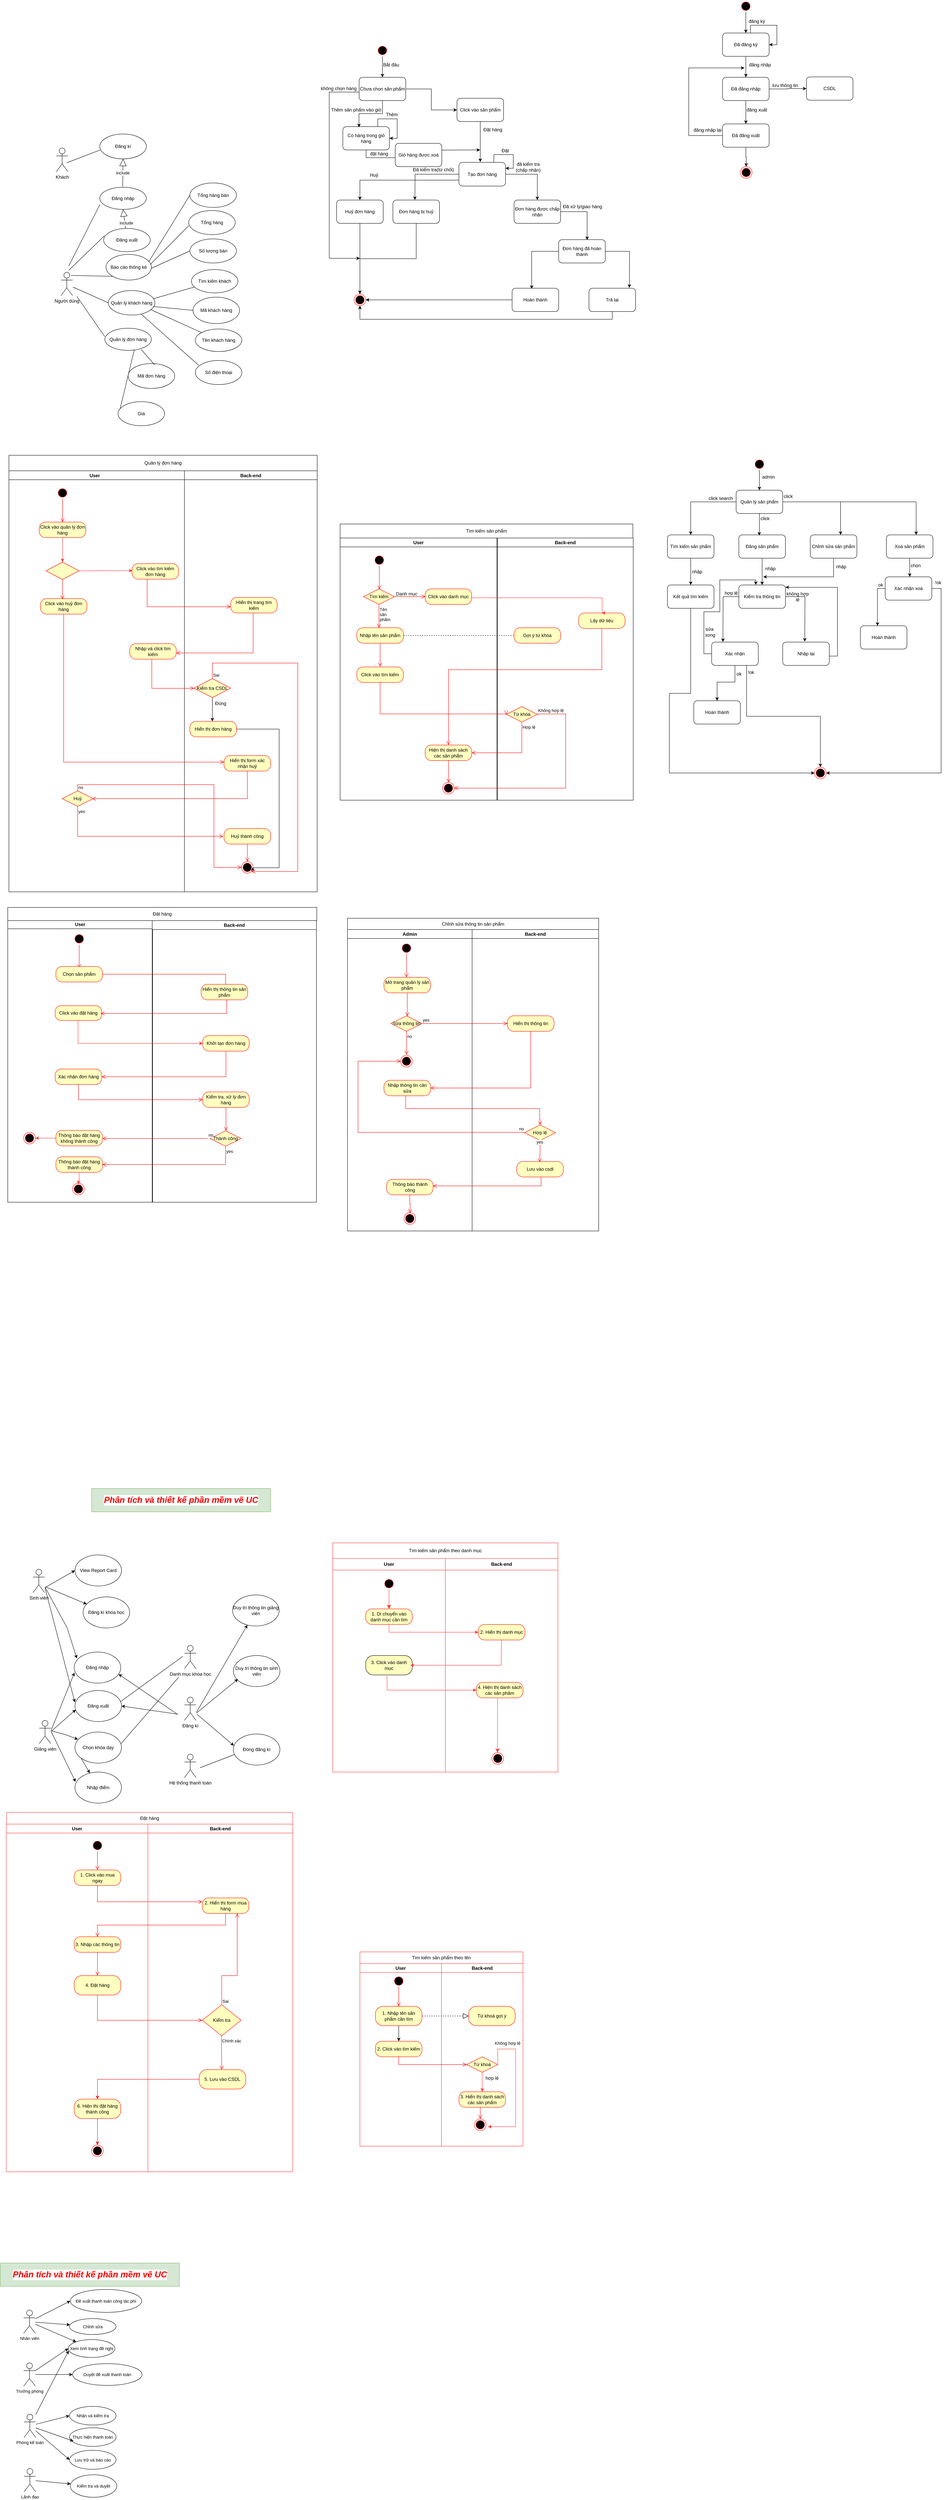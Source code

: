 <mxfile version="24.7.12" pages="2">
  <diagram name="Trang-1" id="-OMjRQJ6ECQ6Ld0o3vSd">
    <mxGraphModel dx="1816" dy="4045" grid="0" gridSize="10" guides="1" tooltips="1" connect="1" arrows="1" fold="1" page="1" pageScale="1" pageWidth="827" pageHeight="1169" math="0" shadow="0">
      <root>
        <mxCell id="0" />
        <mxCell id="1" parent="0" />
        <mxCell id="a314YMCbwCCtNOpa4sMv-1" value="Back-end" style="swimlane;startSize=23;" parent="1" vertex="1">
          <mxGeometry x="-353" y="-2271" width="342" height="1084" as="geometry" />
        </mxCell>
        <mxCell id="AlrmG7oSK0NpYNFLvovy-58" value="HIển thị trang tìm kiếm" style="rounded=1;whiteSpace=wrap;html=1;arcSize=40;fontColor=#000000;fillColor=#ffffc0;strokeColor=#ff0000;" parent="a314YMCbwCCtNOpa4sMv-1" vertex="1">
          <mxGeometry x="119" y="326" width="120" height="40" as="geometry" />
        </mxCell>
        <mxCell id="XYR_CKaBTOlEmgJ3dSS2-4" value="Hiển thị form xác nhận huỷ" style="rounded=1;whiteSpace=wrap;html=1;arcSize=40;fontColor=#000000;fillColor=#ffffc0;strokeColor=#ff0000;" parent="a314YMCbwCCtNOpa4sMv-1" vertex="1">
          <mxGeometry x="102" y="733" width="120" height="40" as="geometry" />
        </mxCell>
        <mxCell id="XYR_CKaBTOlEmgJ3dSS2-5" value="" style="edgeStyle=orthogonalEdgeStyle;html=1;verticalAlign=bottom;endArrow=open;endSize=8;strokeColor=#ff0000;rounded=0;" parent="a314YMCbwCCtNOpa4sMv-1" source="XYR_CKaBTOlEmgJ3dSS2-4" edge="1">
          <mxGeometry relative="1" as="geometry">
            <mxPoint x="-238" y="844" as="targetPoint" />
            <Array as="points">
              <mxPoint x="162" y="844" />
              <mxPoint x="163" y="844" />
            </Array>
          </mxGeometry>
        </mxCell>
        <mxCell id="XYR_CKaBTOlEmgJ3dSS2-11" value="Huỷ thành công" style="rounded=1;whiteSpace=wrap;html=1;arcSize=40;fontColor=#000000;fillColor=#ffffc0;strokeColor=#ff0000;" parent="a314YMCbwCCtNOpa4sMv-1" vertex="1">
          <mxGeometry x="102" y="921" width="120" height="40" as="geometry" />
        </mxCell>
        <mxCell id="XYR_CKaBTOlEmgJ3dSS2-12" value="" style="edgeStyle=orthogonalEdgeStyle;html=1;verticalAlign=bottom;endArrow=open;endSize=8;strokeColor=#ff0000;rounded=0;" parent="a314YMCbwCCtNOpa4sMv-1" source="XYR_CKaBTOlEmgJ3dSS2-11" target="XYR_CKaBTOlEmgJ3dSS2-13" edge="1">
          <mxGeometry relative="1" as="geometry">
            <mxPoint x="162" y="1021" as="targetPoint" />
          </mxGeometry>
        </mxCell>
        <mxCell id="XYR_CKaBTOlEmgJ3dSS2-13" value="" style="ellipse;html=1;shape=endState;fillColor=#000000;strokeColor=#ff0000;" parent="a314YMCbwCCtNOpa4sMv-1" vertex="1">
          <mxGeometry x="147" y="1006" width="30" height="30" as="geometry" />
        </mxCell>
        <mxCell id="a314YMCbwCCtNOpa4sMv-2" value="User   " style="swimlane;" parent="1" vertex="1">
          <mxGeometry x="-805" y="-2271" width="452" height="1084" as="geometry" />
        </mxCell>
        <mxCell id="a314YMCbwCCtNOpa4sMv-4" value="" style="ellipse;html=1;shape=startState;fillColor=#000000;strokeColor=#ff0000;" parent="a314YMCbwCCtNOpa4sMv-2" vertex="1">
          <mxGeometry x="123" y="42" width="30" height="30" as="geometry" />
        </mxCell>
        <mxCell id="a314YMCbwCCtNOpa4sMv-5" value="" style="edgeStyle=orthogonalEdgeStyle;html=1;verticalAlign=bottom;endArrow=open;endSize=8;strokeColor=#ff0000;rounded=0;entryX=0.5;entryY=0;entryDx=0;entryDy=0;" parent="a314YMCbwCCtNOpa4sMv-2" source="a314YMCbwCCtNOpa4sMv-4" target="a314YMCbwCCtNOpa4sMv-6" edge="1">
          <mxGeometry relative="1" as="geometry">
            <mxPoint x="8" y="105" as="targetPoint" />
          </mxGeometry>
        </mxCell>
        <mxCell id="AlrmG7oSK0NpYNFLvovy-71" style="edgeStyle=orthogonalEdgeStyle;rounded=0;orthogonalLoop=1;jettySize=auto;html=1;exitX=0.5;exitY=1;exitDx=0;exitDy=0;" parent="a314YMCbwCCtNOpa4sMv-2" source="AlrmG7oSK0NpYNFLvovy-64" edge="1">
          <mxGeometry relative="1" as="geometry">
            <mxPoint x="524" y="645" as="targetPoint" />
          </mxGeometry>
        </mxCell>
        <mxCell id="AlrmG7oSK0NpYNFLvovy-64" value="Kiểm tra CSDL" style="rhombus;whiteSpace=wrap;html=1;fontColor=#000000;fillColor=#ffffc0;strokeColor=#ff0000;" parent="a314YMCbwCCtNOpa4sMv-2" vertex="1">
          <mxGeometry x="477" y="535" width="94" height="49" as="geometry" />
        </mxCell>
        <mxCell id="AlrmG7oSK0NpYNFLvovy-61" value="" style="edgeStyle=orthogonalEdgeStyle;html=1;verticalAlign=bottom;endArrow=open;endSize=8;strokeColor=#ff0000;rounded=0;entryX=0.074;entryY=0.531;entryDx=0;entryDy=0;entryPerimeter=0;exitX=0.5;exitY=1;exitDx=0;exitDy=0;" parent="a314YMCbwCCtNOpa4sMv-2" source="AlrmG7oSK0NpYNFLvovy-60" edge="1">
          <mxGeometry relative="1" as="geometry">
            <mxPoint x="476.996" y="560.019" as="targetPoint" />
            <mxPoint x="244.04" y="470" as="sourcePoint" />
            <Array as="points">
              <mxPoint x="368" y="485" />
              <mxPoint x="368" y="560" />
            </Array>
          </mxGeometry>
        </mxCell>
        <mxCell id="AlrmG7oSK0NpYNFLvovy-67" value="Hiển thị đơn hàng" style="rounded=1;whiteSpace=wrap;html=1;arcSize=40;fontColor=#000000;fillColor=#ffffc0;strokeColor=#ff0000;" parent="a314YMCbwCCtNOpa4sMv-2" vertex="1">
          <mxGeometry x="466" y="645" width="120" height="40" as="geometry" />
        </mxCell>
        <mxCell id="AlrmG7oSK0NpYNFLvovy-72" value="Đúng" style="text;html=1;align=center;verticalAlign=middle;resizable=0;points=[];autosize=1;strokeColor=none;fillColor=none;" parent="a314YMCbwCCtNOpa4sMv-2" vertex="1">
          <mxGeometry x="521" y="586" width="47" height="26" as="geometry" />
        </mxCell>
        <mxCell id="AlrmG7oSK0NpYNFLvovy-54" style="edgeStyle=orthogonalEdgeStyle;rounded=0;orthogonalLoop=1;jettySize=auto;html=1;exitX=0.5;exitY=1;exitDx=0;exitDy=0;entryX=0.5;entryY=0;entryDx=0;entryDy=0;strokeColor=#FF3333;" parent="a314YMCbwCCtNOpa4sMv-2" source="a314YMCbwCCtNOpa4sMv-6" target="AlrmG7oSK0NpYNFLvovy-47" edge="1">
          <mxGeometry relative="1" as="geometry">
            <mxPoint x="138" y="230" as="targetPoint" />
          </mxGeometry>
        </mxCell>
        <mxCell id="a314YMCbwCCtNOpa4sMv-6" value="Click vào quản lý đơn hàng" style="rounded=1;whiteSpace=wrap;html=1;arcSize=40;fontColor=#000000;fillColor=#ffffc0;strokeColor=#ff0000;" parent="a314YMCbwCCtNOpa4sMv-2" vertex="1">
          <mxGeometry x="78" y="132" width="120" height="40" as="geometry" />
        </mxCell>
        <mxCell id="AlrmG7oSK0NpYNFLvovy-51" style="edgeStyle=orthogonalEdgeStyle;rounded=0;orthogonalLoop=1;jettySize=auto;html=1;exitX=1;exitY=0.5;exitDx=0;exitDy=0;strokeColor=#FF3333;" parent="a314YMCbwCCtNOpa4sMv-2" source="AlrmG7oSK0NpYNFLvovy-47" edge="1">
          <mxGeometry relative="1" as="geometry">
            <mxPoint x="318" y="257" as="targetPoint" />
          </mxGeometry>
        </mxCell>
        <mxCell id="AlrmG7oSK0NpYNFLvovy-47" value="" style="rhombus;whiteSpace=wrap;html=1;fontColor=#000000;fillColor=#ffffc0;strokeColor=#ff0000;" parent="a314YMCbwCCtNOpa4sMv-2" vertex="1">
          <mxGeometry x="95.5" y="235" width="85" height="45" as="geometry" />
        </mxCell>
        <mxCell id="AlrmG7oSK0NpYNFLvovy-49" value="" style="edgeStyle=orthogonalEdgeStyle;html=1;align=left;verticalAlign=top;endArrow=open;endSize=8;strokeColor=#ff0000;rounded=0;" parent="a314YMCbwCCtNOpa4sMv-2" source="AlrmG7oSK0NpYNFLvovy-47" edge="1">
          <mxGeometry x="-1" relative="1" as="geometry">
            <mxPoint x="138" y="331" as="targetPoint" />
            <mxPoint as="offset" />
          </mxGeometry>
        </mxCell>
        <mxCell id="AlrmG7oSK0NpYNFLvovy-56" value="Click vào tìm kiếm đơn hàng" style="rounded=1;whiteSpace=wrap;html=1;arcSize=40;fontColor=#000000;fillColor=#ffffc0;strokeColor=#ff0000;" parent="a314YMCbwCCtNOpa4sMv-2" vertex="1">
          <mxGeometry x="317" y="239" width="120" height="40" as="geometry" />
        </mxCell>
        <mxCell id="AlrmG7oSK0NpYNFLvovy-60" value="Nhập và click tìm kiếm" style="rounded=1;whiteSpace=wrap;html=1;arcSize=40;fontColor=#000000;fillColor=#ffffc0;strokeColor=#ff0000;" parent="a314YMCbwCCtNOpa4sMv-2" vertex="1">
          <mxGeometry x="311" y="445" width="120" height="40" as="geometry" />
        </mxCell>
        <mxCell id="XYR_CKaBTOlEmgJ3dSS2-1" value="Click vào huỷ đơn hàng" style="rounded=1;whiteSpace=wrap;html=1;arcSize=40;fontColor=#000000;fillColor=#ffffc0;strokeColor=#ff0000;" parent="a314YMCbwCCtNOpa4sMv-2" vertex="1">
          <mxGeometry x="81" y="329" width="120" height="40" as="geometry" />
        </mxCell>
        <mxCell id="XYR_CKaBTOlEmgJ3dSS2-2" value="" style="edgeStyle=orthogonalEdgeStyle;html=1;verticalAlign=bottom;endArrow=open;endSize=8;strokeColor=#ff0000;rounded=0;" parent="a314YMCbwCCtNOpa4sMv-2" source="XYR_CKaBTOlEmgJ3dSS2-1" edge="1">
          <mxGeometry relative="1" as="geometry">
            <mxPoint x="554" y="750" as="targetPoint" />
            <Array as="points">
              <mxPoint x="141" y="750" />
            </Array>
          </mxGeometry>
        </mxCell>
        <mxCell id="XYR_CKaBTOlEmgJ3dSS2-8" value="Huỷ" style="rhombus;whiteSpace=wrap;html=1;fontColor=#000000;fillColor=#ffffc0;strokeColor=#ff0000;" parent="a314YMCbwCCtNOpa4sMv-2" vertex="1">
          <mxGeometry x="137" y="824" width="80" height="40" as="geometry" />
        </mxCell>
        <mxCell id="XYR_CKaBTOlEmgJ3dSS2-10" value="yes" style="edgeStyle=orthogonalEdgeStyle;html=1;align=left;verticalAlign=top;endArrow=open;endSize=8;strokeColor=#ff0000;rounded=0;" parent="a314YMCbwCCtNOpa4sMv-2" source="XYR_CKaBTOlEmgJ3dSS2-8" edge="1">
          <mxGeometry x="-1" relative="1" as="geometry">
            <mxPoint x="552" y="941" as="targetPoint" />
            <Array as="points">
              <mxPoint x="177" y="941" />
            </Array>
          </mxGeometry>
        </mxCell>
        <UserObject label="Quản lý đơn hàng" treeRoot="1" id="a314YMCbwCCtNOpa4sMv-3">
          <mxCell style="whiteSpace=wrap;html=1;align=center;treeFolding=1;treeMoving=1;newEdgeStyle={&quot;edgeStyle&quot;:&quot;elbowEdgeStyle&quot;,&quot;startArrow&quot;:&quot;none&quot;,&quot;endArrow&quot;:&quot;none&quot;};" parent="1" vertex="1">
            <mxGeometry x="-805" y="-2311" width="794" height="40" as="geometry" />
          </mxCell>
        </UserObject>
        <mxCell id="a314YMCbwCCtNOpa4sMv-8" value="Back-end" style="swimlane;whiteSpace=wrap;html=1;startSize=30;strokeColor=#FF3333;" parent="1" vertex="1">
          <mxGeometry x="319" y="529" width="290" height="550" as="geometry" />
        </mxCell>
        <mxCell id="GdnQNw3ZFEXEEvJICDwu-1" style="edgeStyle=none;curved=1;rounded=0;orthogonalLoop=1;jettySize=auto;html=1;exitX=0.75;exitY=1;exitDx=0;exitDy=0;fontSize=12;startSize=8;endSize=8;" parent="a314YMCbwCCtNOpa4sMv-8" edge="1">
          <mxGeometry relative="1" as="geometry">
            <mxPoint x="175" y="319" as="sourcePoint" />
            <mxPoint x="175" y="319" as="targetPoint" />
          </mxGeometry>
        </mxCell>
        <mxCell id="GdnQNw3ZFEXEEvJICDwu-2" value="2. Hiển thị danh mục" style="rounded=1;whiteSpace=wrap;html=1;arcSize=40;fontColor=#000000;fillColor=#ffffc0;strokeColor=#ff0000;" parent="a314YMCbwCCtNOpa4sMv-8" vertex="1">
          <mxGeometry x="85" y="170" width="120" height="40" as="geometry" />
        </mxCell>
        <mxCell id="GdnQNw3ZFEXEEvJICDwu-13" value="" style="ellipse;html=1;shape=endState;fillColor=#000000;strokeColor=#ff0000;" parent="a314YMCbwCCtNOpa4sMv-8" vertex="1">
          <mxGeometry x="120" y="500" width="30" height="30" as="geometry" />
        </mxCell>
        <mxCell id="GdnQNw3ZFEXEEvJICDwu-12" value="" style="edgeStyle=none;curved=1;rounded=0;orthogonalLoop=1;jettySize=auto;html=1;fontSize=12;startSize=8;endSize=8;strokeColor=#FF3333;" parent="a314YMCbwCCtNOpa4sMv-8" edge="1">
          <mxGeometry relative="1" as="geometry">
            <mxPoint x="134.5" y="360" as="sourcePoint" />
            <mxPoint x="134.5" y="500" as="targetPoint" />
          </mxGeometry>
        </mxCell>
        <mxCell id="a314YMCbwCCtNOpa4sMv-9" value="User" style="swimlane;whiteSpace=wrap;html=1;startSize=30;strokeColor=#FF3333;" parent="1" vertex="1">
          <mxGeometry x="29" y="529" width="290" height="550" as="geometry">
            <mxRectangle x="-420" y="850" width="50" height="30" as="alternateBounds" />
          </mxGeometry>
        </mxCell>
        <mxCell id="GdnQNw3ZFEXEEvJICDwu-6" value="" style="edgeStyle=none;curved=1;rounded=0;orthogonalLoop=1;jettySize=auto;html=1;fontSize=12;startSize=8;endSize=8;strokeColor=#FF3333;" parent="a314YMCbwCCtNOpa4sMv-9" source="a314YMCbwCCtNOpa4sMv-13" target="a314YMCbwCCtNOpa4sMv-23" edge="1">
          <mxGeometry relative="1" as="geometry" />
        </mxCell>
        <mxCell id="a314YMCbwCCtNOpa4sMv-13" value="" style="ellipse;html=1;shape=startState;fillColor=#000000;strokeColor=#ff0000;" parent="a314YMCbwCCtNOpa4sMv-9" vertex="1">
          <mxGeometry x="130" y="50" width="30" height="30" as="geometry" />
        </mxCell>
        <mxCell id="a314YMCbwCCtNOpa4sMv-23" value="1. Di chuyển vào danh mục cần tìm" style="rounded=1;whiteSpace=wrap;html=1;arcSize=40;fontColor=#000000;fillColor=#ffffc0;strokeColor=#ff0000;" parent="a314YMCbwCCtNOpa4sMv-9" vertex="1">
          <mxGeometry x="85" y="130" width="120" height="40" as="geometry" />
        </mxCell>
        <mxCell id="GdnQNw3ZFEXEEvJICDwu-4" value="3. Click vào danh mục" style="rounded=1;whiteSpace=wrap;html=1;arcSize=40;fontColor=#000000;fillColor=#ffffc0;strokeColor=default;" parent="a314YMCbwCCtNOpa4sMv-9" vertex="1">
          <mxGeometry x="85" y="250" width="120" height="50" as="geometry" />
        </mxCell>
        <mxCell id="GdnQNw3ZFEXEEvJICDwu-9" value="4. Hiện thị danh sách các sản phảm" style="rounded=1;whiteSpace=wrap;html=1;arcSize=40;fontColor=#000000;fillColor=#ffffc0;strokeColor=#ff0000;" parent="a314YMCbwCCtNOpa4sMv-9" vertex="1">
          <mxGeometry x="370" y="319" width="120" height="40" as="geometry" />
        </mxCell>
        <mxCell id="yLLiL2UM6zWqzcdMJtat-74" value="" style="rounded=0;orthogonalLoop=1;jettySize=auto;html=1;strokeColor=#FF3333;" parent="a314YMCbwCCtNOpa4sMv-9" edge="1">
          <mxGeometry relative="1" as="geometry">
            <mxPoint x="434.41" y="210.0" as="sourcePoint" />
            <mxPoint x="200" y="275" as="targetPoint" />
            <Array as="points">
              <mxPoint x="434" y="275" />
            </Array>
          </mxGeometry>
        </mxCell>
        <mxCell id="yLLiL2UM6zWqzcdMJtat-77" value="" style="edgeStyle=orthogonalEdgeStyle;rounded=0;orthogonalLoop=1;jettySize=auto;html=1;entryX=0;entryY=0.5;entryDx=0;entryDy=0;exitX=0.436;exitY=1.082;exitDx=0;exitDy=0;exitPerimeter=0;strokeColor=#FF3333;" parent="a314YMCbwCCtNOpa4sMv-9" source="GdnQNw3ZFEXEEvJICDwu-4" edge="1">
          <mxGeometry relative="1" as="geometry">
            <mxPoint x="140" y="319" as="sourcePoint" />
            <mxPoint x="370" y="339" as="targetPoint" />
            <Array as="points">
              <mxPoint x="140" y="304" />
              <mxPoint x="140" y="339" />
            </Array>
          </mxGeometry>
        </mxCell>
        <mxCell id="a314YMCbwCCtNOpa4sMv-10" value="Tìm kiếm sản phẩm theo danh mục" style="rounded=0;whiteSpace=wrap;html=1;strokeColor=#FF3333;" parent="1" vertex="1">
          <mxGeometry x="29" y="489" width="580" height="40" as="geometry" />
        </mxCell>
        <mxCell id="yLLiL2UM6zWqzcdMJtat-1" value="User" style="swimlane;whiteSpace=wrap;html=1;strokeColor=#FF3333;" parent="1" vertex="1">
          <mxGeometry x="99" y="1572" width="210" height="470" as="geometry" />
        </mxCell>
        <mxCell id="yLLiL2UM6zWqzcdMJtat-4" value="" style="ellipse;html=1;shape=startState;fillColor=#000000;strokeColor=#ff0000;" parent="yLLiL2UM6zWqzcdMJtat-1" vertex="1">
          <mxGeometry x="85" y="30" width="30" height="30" as="geometry" />
        </mxCell>
        <mxCell id="yLLiL2UM6zWqzcdMJtat-5" value="" style="edgeStyle=orthogonalEdgeStyle;html=1;verticalAlign=bottom;endArrow=open;endSize=8;strokeColor=#ff0000;rounded=0;" parent="yLLiL2UM6zWqzcdMJtat-1" source="yLLiL2UM6zWqzcdMJtat-4" edge="1">
          <mxGeometry relative="1" as="geometry">
            <mxPoint x="100" y="110" as="targetPoint" />
          </mxGeometry>
        </mxCell>
        <mxCell id="yLLiL2UM6zWqzcdMJtat-66" value="" style="edgeStyle=orthogonalEdgeStyle;rounded=0;orthogonalLoop=1;jettySize=auto;html=1;" parent="yLLiL2UM6zWqzcdMJtat-1" source="yLLiL2UM6zWqzcdMJtat-6" target="yLLiL2UM6zWqzcdMJtat-63" edge="1">
          <mxGeometry relative="1" as="geometry" />
        </mxCell>
        <mxCell id="yLLiL2UM6zWqzcdMJtat-6" value="1. Nhập tên sản phẩm cần tìm" style="rounded=1;whiteSpace=wrap;html=1;arcSize=40;fontColor=#000000;fillColor=#ffffc0;strokeColor=#ff0000;" parent="yLLiL2UM6zWqzcdMJtat-1" vertex="1">
          <mxGeometry x="40" y="110" width="120" height="50" as="geometry" />
        </mxCell>
        <mxCell id="yLLiL2UM6zWqzcdMJtat-63" value="2. Click vào tìm kiếm" style="rounded=1;whiteSpace=wrap;html=1;arcSize=40;fontColor=#000000;fillColor=#ffffc0;strokeColor=#ff0000;" parent="yLLiL2UM6zWqzcdMJtat-1" vertex="1">
          <mxGeometry x="40" y="200" width="120" height="40" as="geometry" />
        </mxCell>
        <mxCell id="yLLiL2UM6zWqzcdMJtat-69" value="" style="endArrow=block;dashed=1;endFill=0;endSize=12;html=1;rounded=0;" parent="yLLiL2UM6zWqzcdMJtat-1" source="yLLiL2UM6zWqzcdMJtat-6" edge="1">
          <mxGeometry width="160" relative="1" as="geometry">
            <mxPoint x="370" y="-1435" as="sourcePoint" />
            <mxPoint x="280" y="135" as="targetPoint" />
          </mxGeometry>
        </mxCell>
        <mxCell id="yLLiL2UM6zWqzcdMJtat-2" value="Back-end" style="swimlane;whiteSpace=wrap;html=1;strokeColor=#FF3333;" parent="1" vertex="1">
          <mxGeometry x="309" y="1572" width="210" height="470" as="geometry" />
        </mxCell>
        <mxCell id="yLLiL2UM6zWqzcdMJtat-17" style="edgeStyle=orthogonalEdgeStyle;rounded=0;orthogonalLoop=1;jettySize=auto;html=1;exitX=1;exitY=0.5;exitDx=0;exitDy=0;strokeColor=#FF3333;" parent="yLLiL2UM6zWqzcdMJtat-2" source="yLLiL2UM6zWqzcdMJtat-11" edge="1">
          <mxGeometry relative="1" as="geometry">
            <mxPoint x="120" y="420" as="targetPoint" />
            <Array as="points">
              <mxPoint x="191" y="220" />
              <mxPoint x="191" y="420" />
            </Array>
          </mxGeometry>
        </mxCell>
        <mxCell id="yLLiL2UM6zWqzcdMJtat-67" value="" style="edgeStyle=orthogonalEdgeStyle;rounded=0;orthogonalLoop=1;jettySize=auto;html=1;strokeColor=#FF3333;" parent="yLLiL2UM6zWqzcdMJtat-2" source="yLLiL2UM6zWqzcdMJtat-11" target="yLLiL2UM6zWqzcdMJtat-14" edge="1">
          <mxGeometry relative="1" as="geometry" />
        </mxCell>
        <mxCell id="yLLiL2UM6zWqzcdMJtat-11" value="Từ khoá" style="rhombus;whiteSpace=wrap;html=1;fontColor=#000000;fillColor=#ffffc0;strokeColor=#ff0000;" parent="yLLiL2UM6zWqzcdMJtat-2" vertex="1">
          <mxGeometry x="65" y="240" width="80" height="40" as="geometry" />
        </mxCell>
        <mxCell id="yLLiL2UM6zWqzcdMJtat-14" value="3. Hiển thị danh sách các sản phẩm" style="rounded=1;whiteSpace=wrap;html=1;arcSize=40;fontColor=#000000;fillColor=#ffffc0;strokeColor=#ff0000;" parent="yLLiL2UM6zWqzcdMJtat-2" vertex="1">
          <mxGeometry x="45" y="330" width="120" height="40" as="geometry" />
        </mxCell>
        <mxCell id="yLLiL2UM6zWqzcdMJtat-15" value="" style="edgeStyle=orthogonalEdgeStyle;html=1;verticalAlign=bottom;endArrow=open;endSize=8;strokeColor=#ff0000;rounded=0;entryX=0.5;entryY=0;entryDx=0;entryDy=0;" parent="yLLiL2UM6zWqzcdMJtat-2" source="yLLiL2UM6zWqzcdMJtat-14" target="yLLiL2UM6zWqzcdMJtat-16" edge="1">
          <mxGeometry relative="1" as="geometry">
            <mxPoint x="100" y="400" as="targetPoint" />
            <Array as="points">
              <mxPoint x="100" y="390" />
              <mxPoint x="100" y="390" />
            </Array>
          </mxGeometry>
        </mxCell>
        <mxCell id="yLLiL2UM6zWqzcdMJtat-16" value="" style="ellipse;html=1;shape=endState;fillColor=#000000;strokeColor=#ff0000;" parent="yLLiL2UM6zWqzcdMJtat-2" vertex="1">
          <mxGeometry x="85" y="400" width="30" height="30" as="geometry" />
        </mxCell>
        <mxCell id="yLLiL2UM6zWqzcdMJtat-18" value="&lt;font style=&quot;font-size: 11px;&quot;&gt;Không hợp lệ&lt;/font&gt;" style="text;html=1;align=center;verticalAlign=middle;resizable=0;points=[];autosize=1;strokeColor=none;fillColor=none;" parent="yLLiL2UM6zWqzcdMJtat-2" vertex="1">
          <mxGeometry x="125" y="190" width="90" height="30" as="geometry" />
        </mxCell>
        <mxCell id="yLLiL2UM6zWqzcdMJtat-68" value="hợp lệ" style="text;html=1;align=center;verticalAlign=middle;resizable=0;points=[];autosize=1;strokeColor=none;fillColor=none;" parent="yLLiL2UM6zWqzcdMJtat-2" vertex="1">
          <mxGeometry x="100" y="280" width="60" height="30" as="geometry" />
        </mxCell>
        <mxCell id="yLLiL2UM6zWqzcdMJtat-70" value="Từ khoá gợi ý" style="rounded=1;whiteSpace=wrap;html=1;arcSize=40;fontColor=#000000;fillColor=#ffffc0;strokeColor=#ff0000;" parent="yLLiL2UM6zWqzcdMJtat-2" vertex="1">
          <mxGeometry x="70" y="110" width="120" height="50" as="geometry" />
        </mxCell>
        <mxCell id="yLLiL2UM6zWqzcdMJtat-3" value="Tìm kiếm sản phẩm theo tên" style="html=1;whiteSpace=wrap;strokeColor=#FF3333;" parent="1" vertex="1">
          <mxGeometry x="99" y="1542" width="420" height="30" as="geometry" />
        </mxCell>
        <mxCell id="yLLiL2UM6zWqzcdMJtat-7" value="" style="edgeStyle=orthogonalEdgeStyle;html=1;verticalAlign=bottom;endArrow=open;endSize=8;strokeColor=#ff0000;rounded=0;entryX=0;entryY=0.5;entryDx=0;entryDy=0;" parent="1" target="yLLiL2UM6zWqzcdMJtat-11" edge="1">
          <mxGeometry relative="1" as="geometry">
            <mxPoint x="349" y="1822.0" as="targetPoint" />
            <mxPoint x="199" y="1812" as="sourcePoint" />
            <Array as="points">
              <mxPoint x="199" y="1832" />
            </Array>
          </mxGeometry>
        </mxCell>
        <mxCell id="yLLiL2UM6zWqzcdMJtat-19" value="User" style="swimlane;whiteSpace=wrap;html=1;strokeColor=#FF3333;" parent="1" vertex="1">
          <mxGeometry x="-812" y="1213" width="365" height="895" as="geometry" />
        </mxCell>
        <mxCell id="yLLiL2UM6zWqzcdMJtat-22" value="" style="ellipse;html=1;shape=startState;fillColor=#000000;strokeColor=#ff0000;" parent="yLLiL2UM6zWqzcdMJtat-19" vertex="1">
          <mxGeometry x="220" y="40" width="30" height="30" as="geometry" />
        </mxCell>
        <mxCell id="yLLiL2UM6zWqzcdMJtat-23" value="" style="edgeStyle=orthogonalEdgeStyle;html=1;verticalAlign=bottom;endArrow=open;endSize=8;strokeColor=#ff0000;rounded=0;entryX=0.5;entryY=0;entryDx=0;entryDy=0;" parent="yLLiL2UM6zWqzcdMJtat-19" source="yLLiL2UM6zWqzcdMJtat-22" target="yLLiL2UM6zWqzcdMJtat-24" edge="1">
          <mxGeometry relative="1" as="geometry">
            <mxPoint x="100" y="120" as="targetPoint" />
          </mxGeometry>
        </mxCell>
        <mxCell id="yLLiL2UM6zWqzcdMJtat-24" value="1. Click vào mua ngay" style="rounded=1;whiteSpace=wrap;html=1;arcSize=40;fontColor=#000000;fillColor=#ffffc0;strokeColor=#ff0000;" parent="yLLiL2UM6zWqzcdMJtat-19" vertex="1">
          <mxGeometry x="175" y="118" width="120" height="40" as="geometry" />
        </mxCell>
        <mxCell id="yLLiL2UM6zWqzcdMJtat-35" value="3. Nhập các thông tin" style="rounded=1;whiteSpace=wrap;html=1;arcSize=40;fontColor=#000000;fillColor=#ffffc0;strokeColor=#ff0000;" parent="yLLiL2UM6zWqzcdMJtat-19" vertex="1">
          <mxGeometry x="175" y="290" width="120" height="40" as="geometry" />
        </mxCell>
        <mxCell id="yLLiL2UM6zWqzcdMJtat-53" value="" style="edgeStyle=orthogonalEdgeStyle;html=1;verticalAlign=bottom;endArrow=open;endSize=8;strokeColor=#ff0000;rounded=0;exitX=0.5;exitY=1;exitDx=0;exitDy=0;entryX=0.5;entryY=0;entryDx=0;entryDy=0;" parent="yLLiL2UM6zWqzcdMJtat-19" source="yLLiL2UM6zWqzcdMJtat-35" target="yLLiL2UM6zWqzcdMJtat-54" edge="1">
          <mxGeometry relative="1" as="geometry">
            <mxPoint x="185" y="410" as="targetPoint" />
            <mxPoint x="185.077" y="340" as="sourcePoint" />
            <Array as="points">
              <mxPoint x="235" y="370" />
              <mxPoint x="235" y="370" />
            </Array>
          </mxGeometry>
        </mxCell>
        <mxCell id="yLLiL2UM6zWqzcdMJtat-54" value="4. Đặt hàng" style="rounded=1;whiteSpace=wrap;html=1;arcSize=40;fontColor=#000000;fillColor=#ffffc0;strokeColor=#ff0000;" parent="yLLiL2UM6zWqzcdMJtat-19" vertex="1">
          <mxGeometry x="175" y="390" width="120" height="50" as="geometry" />
        </mxCell>
        <mxCell id="yLLiL2UM6zWqzcdMJtat-93" value="" style="edgeStyle=orthogonalEdgeStyle;rounded=0;orthogonalLoop=1;jettySize=auto;html=1;strokeColor=#FF0000;" parent="yLLiL2UM6zWqzcdMJtat-19" source="yLLiL2UM6zWqzcdMJtat-90" target="yLLiL2UM6zWqzcdMJtat-92" edge="1">
          <mxGeometry relative="1" as="geometry" />
        </mxCell>
        <mxCell id="yLLiL2UM6zWqzcdMJtat-90" value="6. Hiện thị đặt hàng thành công" style="rounded=1;whiteSpace=wrap;html=1;arcSize=40;fontColor=#000000;fillColor=#ffffc0;strokeColor=#ff0000;" parent="yLLiL2UM6zWqzcdMJtat-19" vertex="1">
          <mxGeometry x="175" y="708" width="120" height="50" as="geometry" />
        </mxCell>
        <mxCell id="yLLiL2UM6zWqzcdMJtat-92" value="" style="ellipse;html=1;shape=endState;fillColor=#000000;strokeColor=#ff0000;" parent="yLLiL2UM6zWqzcdMJtat-19" vertex="1">
          <mxGeometry x="220" y="826" width="30" height="30" as="geometry" />
        </mxCell>
        <mxCell id="yLLiL2UM6zWqzcdMJtat-20" value="Back-end" style="swimlane;whiteSpace=wrap;html=1;strokeColor=#FF3333;" parent="1" vertex="1">
          <mxGeometry x="-447" y="1213" width="373" height="895" as="geometry" />
        </mxCell>
        <mxCell id="yLLiL2UM6zWqzcdMJtat-26" value="2. Hiển thị form mua hàng" style="rounded=1;whiteSpace=wrap;html=1;arcSize=40;fontColor=#000000;fillColor=#ffffc0;strokeColor=#ff0000;" parent="yLLiL2UM6zWqzcdMJtat-20" vertex="1">
          <mxGeometry x="140" y="190" width="120" height="40" as="geometry" />
        </mxCell>
        <mxCell id="yLLiL2UM6zWqzcdMJtat-56" value="5. Lưu vào CSDL" style="rounded=1;whiteSpace=wrap;html=1;arcSize=40;fontColor=#000000;fillColor=#ffffc0;strokeColor=#ff0000;" parent="yLLiL2UM6zWqzcdMJtat-20" vertex="1">
          <mxGeometry x="132" y="632" width="120" height="50" as="geometry" />
        </mxCell>
        <mxCell id="yLLiL2UM6zWqzcdMJtat-81" value="Kiểm tra" style="rhombus;whiteSpace=wrap;html=1;fontColor=#000000;fillColor=#ffffc0;strokeColor=#ff0000;" parent="yLLiL2UM6zWqzcdMJtat-20" vertex="1">
          <mxGeometry x="140" y="465" width="100" height="80" as="geometry" />
        </mxCell>
        <mxCell id="yLLiL2UM6zWqzcdMJtat-82" value="Sai" style="edgeStyle=orthogonalEdgeStyle;html=1;align=left;verticalAlign=bottom;endArrow=open;endSize=8;strokeColor=#ff0000;rounded=0;entryX=0.75;entryY=1;entryDx=0;entryDy=0;" parent="yLLiL2UM6zWqzcdMJtat-20" source="yLLiL2UM6zWqzcdMJtat-81" target="yLLiL2UM6zWqzcdMJtat-26" edge="1">
          <mxGeometry x="-1" relative="1" as="geometry">
            <mxPoint x="-410" y="505" as="targetPoint" />
            <Array as="points">
              <mxPoint x="190" y="390" />
              <mxPoint x="230" y="390" />
            </Array>
          </mxGeometry>
        </mxCell>
        <mxCell id="yLLiL2UM6zWqzcdMJtat-83" value="Chính xác" style="edgeStyle=orthogonalEdgeStyle;html=1;align=left;verticalAlign=top;endArrow=open;endSize=8;strokeColor=#ff0000;rounded=0;" parent="yLLiL2UM6zWqzcdMJtat-20" edge="1">
          <mxGeometry x="-1" relative="1" as="geometry">
            <mxPoint x="190" y="632" as="targetPoint" />
            <mxPoint x="189.17" y="545" as="sourcePoint" />
            <Array as="points" />
          </mxGeometry>
        </mxCell>
        <mxCell id="yLLiL2UM6zWqzcdMJtat-21" value="Đặt hàng" style="rounded=0;whiteSpace=wrap;html=1;strokeColor=#FF3333;" parent="1" vertex="1">
          <mxGeometry x="-811" y="1183" width="737" height="30" as="geometry" />
        </mxCell>
        <mxCell id="yLLiL2UM6zWqzcdMJtat-25" value="" style="edgeStyle=orthogonalEdgeStyle;html=1;verticalAlign=bottom;endArrow=open;endSize=8;strokeColor=#ff0000;rounded=0;exitX=0.5;exitY=1;exitDx=0;exitDy=0;" parent="1" source="yLLiL2UM6zWqzcdMJtat-24" target="yLLiL2UM6zWqzcdMJtat-26" edge="1">
          <mxGeometry relative="1" as="geometry">
            <mxPoint x="-497" y="1433" as="targetPoint" />
            <Array as="points">
              <mxPoint x="-577" y="1413" />
            </Array>
          </mxGeometry>
        </mxCell>
        <mxCell id="yLLiL2UM6zWqzcdMJtat-27" value="" style="edgeStyle=orthogonalEdgeStyle;html=1;verticalAlign=bottom;endArrow=open;endSize=8;strokeColor=#ff0000;rounded=0;exitX=0.5;exitY=1;exitDx=0;exitDy=0;entryX=0.5;entryY=0;entryDx=0;entryDy=0;" parent="1" source="yLLiL2UM6zWqzcdMJtat-26" target="yLLiL2UM6zWqzcdMJtat-35" edge="1">
          <mxGeometry relative="1" as="geometry">
            <mxPoint x="-826.923" y="1513" as="targetPoint" />
            <mxPoint x="-157" y="1443.0" as="sourcePoint" />
          </mxGeometry>
        </mxCell>
        <mxCell id="yLLiL2UM6zWqzcdMJtat-55" value="" style="edgeStyle=orthogonalEdgeStyle;html=1;verticalAlign=bottom;endArrow=open;endSize=8;strokeColor=#ff0000;rounded=0;" parent="1" source="yLLiL2UM6zWqzcdMJtat-54" target="yLLiL2UM6zWqzcdMJtat-81" edge="1">
          <mxGeometry relative="1" as="geometry">
            <mxPoint x="-597" y="2133" as="targetPoint" />
            <Array as="points">
              <mxPoint x="-577" y="1718" />
            </Array>
          </mxGeometry>
        </mxCell>
        <mxCell id="yLLiL2UM6zWqzcdMJtat-73" value="" style="edgeStyle=orthogonalEdgeStyle;rounded=0;orthogonalLoop=1;jettySize=auto;html=1;entryX=0;entryY=0.5;entryDx=0;entryDy=0;strokeColor=#FF3333;" parent="1" source="a314YMCbwCCtNOpa4sMv-23" target="GdnQNw3ZFEXEEvJICDwu-2" edge="1">
          <mxGeometry relative="1" as="geometry">
            <mxPoint x="179" y="719" as="targetPoint" />
            <Array as="points">
              <mxPoint x="174" y="719" />
            </Array>
          </mxGeometry>
        </mxCell>
        <mxCell id="yLLiL2UM6zWqzcdMJtat-91" value="" style="edgeStyle=orthogonalEdgeStyle;rounded=0;orthogonalLoop=1;jettySize=auto;html=1;fillColor=#e51400;strokeColor=#FF0000;" parent="1" source="yLLiL2UM6zWqzcdMJtat-56" target="yLLiL2UM6zWqzcdMJtat-90" edge="1">
          <mxGeometry relative="1" as="geometry" />
        </mxCell>
        <mxCell id="AlrmG7oSK0NpYNFLvovy-18" value="User" style="swimlane;whiteSpace=wrap;html=1;startSize=23;" parent="1" vertex="1">
          <mxGeometry x="48" y="-2098" width="404" height="675" as="geometry" />
        </mxCell>
        <mxCell id="AlrmG7oSK0NpYNFLvovy-21" value="" style="ellipse;html=1;shape=startState;fillColor=#000000;strokeColor=#ff0000;" parent="AlrmG7oSK0NpYNFLvovy-18" vertex="1">
          <mxGeometry x="86" y="42" width="30" height="30" as="geometry" />
        </mxCell>
        <mxCell id="AlrmG7oSK0NpYNFLvovy-22" value="" style="edgeStyle=orthogonalEdgeStyle;html=1;verticalAlign=bottom;endArrow=open;endSize=8;strokeColor=#ff0000;rounded=0;" parent="AlrmG7oSK0NpYNFLvovy-18" source="AlrmG7oSK0NpYNFLvovy-21" edge="1">
          <mxGeometry relative="1" as="geometry">
            <mxPoint x="101" y="132" as="targetPoint" />
          </mxGeometry>
        </mxCell>
        <mxCell id="AlrmG7oSK0NpYNFLvovy-26" value="Tìm kiếm" style="rhombus;whiteSpace=wrap;html=1;fontColor=#000000;fillColor=#ffffc0;strokeColor=#ff0000;" parent="AlrmG7oSK0NpYNFLvovy-18" vertex="1">
          <mxGeometry x="60" y="131" width="80" height="40" as="geometry" />
        </mxCell>
        <mxCell id="AlrmG7oSK0NpYNFLvovy-27" value="" style="edgeStyle=orthogonalEdgeStyle;html=1;align=left;verticalAlign=bottom;endArrow=open;endSize=8;strokeColor=#ff0000;rounded=0;" parent="AlrmG7oSK0NpYNFLvovy-18" edge="1">
          <mxGeometry x="-1" relative="1" as="geometry">
            <mxPoint x="220" y="151" as="targetPoint" />
            <mxPoint x="140.003" y="150.739" as="sourcePoint" />
          </mxGeometry>
        </mxCell>
        <mxCell id="AlrmG7oSK0NpYNFLvovy-28" value="Tên&lt;div&gt;sản&amp;nbsp;&lt;/div&gt;&lt;div&gt;phẩm&lt;/div&gt;" style="edgeStyle=orthogonalEdgeStyle;html=1;align=left;verticalAlign=top;endArrow=open;endSize=8;strokeColor=#ff0000;rounded=0;" parent="AlrmG7oSK0NpYNFLvovy-18" source="AlrmG7oSK0NpYNFLvovy-26" edge="1">
          <mxGeometry x="-1" relative="1" as="geometry">
            <mxPoint x="100" y="231" as="targetPoint" />
          </mxGeometry>
        </mxCell>
        <mxCell id="AlrmG7oSK0NpYNFLvovy-29" value="Danh mục" style="text;html=1;align=center;verticalAlign=middle;resizable=0;points=[];autosize=1;strokeColor=none;fillColor=none;" parent="AlrmG7oSK0NpYNFLvovy-18" vertex="1">
          <mxGeometry x="134" y="131" width="73" height="26" as="geometry" />
        </mxCell>
        <mxCell id="AlrmG7oSK0NpYNFLvovy-30" value="Click vào danh mục" style="rounded=1;whiteSpace=wrap;html=1;arcSize=40;fontColor=#000000;fillColor=#ffffc0;strokeColor=#ff0000;" parent="AlrmG7oSK0NpYNFLvovy-18" vertex="1">
          <mxGeometry x="219" y="131" width="120" height="40" as="geometry" />
        </mxCell>
        <mxCell id="AlrmG7oSK0NpYNFLvovy-32" value="Nhập tên sản phẩm" style="rounded=1;whiteSpace=wrap;html=1;arcSize=40;fontColor=#000000;fillColor=#ffffc0;strokeColor=#ff0000;" parent="AlrmG7oSK0NpYNFLvovy-18" vertex="1">
          <mxGeometry x="43" y="231" width="120" height="40" as="geometry" />
        </mxCell>
        <mxCell id="AlrmG7oSK0NpYNFLvovy-33" value="" style="edgeStyle=orthogonalEdgeStyle;html=1;verticalAlign=bottom;endArrow=open;endSize=8;strokeColor=#ff0000;rounded=0;" parent="AlrmG7oSK0NpYNFLvovy-18" source="AlrmG7oSK0NpYNFLvovy-32" edge="1">
          <mxGeometry relative="1" as="geometry">
            <mxPoint x="103" y="331" as="targetPoint" />
          </mxGeometry>
        </mxCell>
        <mxCell id="AlrmG7oSK0NpYNFLvovy-34" value="" style="endArrow=block;dashed=1;endFill=0;endSize=12;html=1;rounded=0;" parent="AlrmG7oSK0NpYNFLvovy-18" edge="1">
          <mxGeometry width="160" relative="1" as="geometry">
            <mxPoint x="163" y="250.71" as="sourcePoint" />
            <mxPoint x="503" y="251" as="targetPoint" />
          </mxGeometry>
        </mxCell>
        <mxCell id="AlrmG7oSK0NpYNFLvovy-37" value="Click vào tìm kiếm" style="rounded=1;whiteSpace=wrap;html=1;arcSize=40;fontColor=#000000;fillColor=#ffffc0;strokeColor=#ff0000;" parent="AlrmG7oSK0NpYNFLvovy-18" vertex="1">
          <mxGeometry x="43" y="332" width="120" height="40" as="geometry" />
        </mxCell>
        <mxCell id="AlrmG7oSK0NpYNFLvovy-42" value="Hiện thị danh sách các sản phẩm" style="rounded=1;whiteSpace=wrap;html=1;arcSize=40;fontColor=#000000;fillColor=#ffffc0;strokeColor=#ff0000;" parent="AlrmG7oSK0NpYNFLvovy-18" vertex="1">
          <mxGeometry x="219" y="533" width="120" height="40" as="geometry" />
        </mxCell>
        <mxCell id="AlrmG7oSK0NpYNFLvovy-44" value="" style="ellipse;html=1;shape=endState;fillColor=#000000;strokeColor=#ff0000;" parent="AlrmG7oSK0NpYNFLvovy-18" vertex="1">
          <mxGeometry x="264" y="629" width="30" height="30" as="geometry" />
        </mxCell>
        <mxCell id="AlrmG7oSK0NpYNFLvovy-43" value="" style="edgeStyle=orthogonalEdgeStyle;html=1;verticalAlign=bottom;endArrow=open;endSize=8;strokeColor=#ff0000;rounded=0;entryX=0.5;entryY=0;entryDx=0;entryDy=0;" parent="AlrmG7oSK0NpYNFLvovy-18" source="AlrmG7oSK0NpYNFLvovy-42" target="AlrmG7oSK0NpYNFLvovy-44" edge="1">
          <mxGeometry relative="1" as="geometry">
            <mxPoint x="524" y="634" as="targetPoint" />
          </mxGeometry>
        </mxCell>
        <mxCell id="rSXU25SujQSi-bqKk3i4-36" value="" style="edgeStyle=orthogonalEdgeStyle;html=1;verticalAlign=bottom;endArrow=open;endSize=8;strokeColor=#ff0000;rounded=0;entryX=0.5;entryY=0;entryDx=0;entryDy=0;" parent="AlrmG7oSK0NpYNFLvovy-18" target="AlrmG7oSK0NpYNFLvovy-42" edge="1">
          <mxGeometry relative="1" as="geometry">
            <mxPoint x="279" y="513" as="targetPoint" />
            <mxPoint x="674.067" y="213" as="sourcePoint" />
            <Array as="points">
              <mxPoint x="674" y="339" />
              <mxPoint x="279" y="339" />
            </Array>
          </mxGeometry>
        </mxCell>
        <mxCell id="AlrmG7oSK0NpYNFLvovy-19" value="Back-end" style="swimlane;whiteSpace=wrap;html=1;startSize=23;" parent="1" vertex="1">
          <mxGeometry x="453" y="-2098" width="350" height="675" as="geometry" />
        </mxCell>
        <mxCell id="AlrmG7oSK0NpYNFLvovy-35" value="Gợi ý từ khóa" style="rounded=1;whiteSpace=wrap;html=1;arcSize=40;fontColor=#000000;fillColor=#ffffc0;strokeColor=#ff0000;" parent="AlrmG7oSK0NpYNFLvovy-19" vertex="1">
          <mxGeometry x="43" y="231" width="120" height="40" as="geometry" />
        </mxCell>
        <mxCell id="AlrmG7oSK0NpYNFLvovy-39" value="Từ khóa" style="rhombus;whiteSpace=wrap;html=1;fontColor=#000000;fillColor=#ffffc0;strokeColor=#ff0000;" parent="AlrmG7oSK0NpYNFLvovy-19" vertex="1">
          <mxGeometry x="23" y="434" width="80" height="40" as="geometry" />
        </mxCell>
        <mxCell id="AlrmG7oSK0NpYNFLvovy-40" value="Không hợp lệ" style="edgeStyle=orthogonalEdgeStyle;html=1;align=left;verticalAlign=bottom;endArrow=open;endSize=8;strokeColor=#ff0000;rounded=0;entryX=1;entryY=0.5;entryDx=0;entryDy=0;" parent="AlrmG7oSK0NpYNFLvovy-19" target="AlrmG7oSK0NpYNFLvovy-44" edge="1">
          <mxGeometry x="-1" relative="1" as="geometry">
            <mxPoint x="78.0" y="644" as="targetPoint" />
            <mxPoint x="103.003" y="452.999" as="sourcePoint" />
            <Array as="points">
              <mxPoint x="176" y="454" />
              <mxPoint x="176" y="644" />
              <mxPoint x="-167" y="644" />
            </Array>
          </mxGeometry>
        </mxCell>
        <mxCell id="rSXU25SujQSi-bqKk3i4-35" value="Lấy dữ liệu" style="rounded=1;whiteSpace=wrap;html=1;arcSize=40;fontColor=#000000;fillColor=#ffffc0;strokeColor=#ff0000;" parent="AlrmG7oSK0NpYNFLvovy-19" vertex="1">
          <mxGeometry x="209" y="193" width="120" height="40" as="geometry" />
        </mxCell>
        <mxCell id="rSXU25SujQSi-bqKk3i4-37" style="edgeStyle=orthogonalEdgeStyle;rounded=0;orthogonalLoop=1;jettySize=auto;html=1;exitX=1;exitY=0.5;exitDx=0;exitDy=0;entryX=0.5;entryY=0;entryDx=0;entryDy=0;strokeColor=#FF3333;" parent="AlrmG7oSK0NpYNFLvovy-19" target="rSXU25SujQSi-bqKk3i4-35" edge="1">
          <mxGeometry relative="1" as="geometry">
            <mxPoint x="273" y="154" as="targetPoint" />
            <mxPoint x="-67" y="153" as="sourcePoint" />
            <Array as="points">
              <mxPoint x="270" y="154" />
              <mxPoint x="270" y="193" />
            </Array>
          </mxGeometry>
        </mxCell>
        <mxCell id="AlrmG7oSK0NpYNFLvovy-20" value="Tìm kiếm sản phẩm" style="rounded=0;whiteSpace=wrap;html=1;" parent="1" vertex="1">
          <mxGeometry x="48" y="-2134" width="754" height="36" as="geometry" />
        </mxCell>
        <mxCell id="AlrmG7oSK0NpYNFLvovy-38" value="" style="edgeStyle=orthogonalEdgeStyle;html=1;verticalAlign=bottom;endArrow=open;endSize=8;strokeColor=#ff0000;rounded=0;entryX=0;entryY=0.5;entryDx=0;entryDy=0;" parent="1" source="AlrmG7oSK0NpYNFLvovy-37" target="AlrmG7oSK0NpYNFLvovy-39" edge="1">
          <mxGeometry relative="1" as="geometry">
            <mxPoint x="151" y="-1638" as="targetPoint" />
            <Array as="points">
              <mxPoint x="151" y="-1645" />
            </Array>
          </mxGeometry>
        </mxCell>
        <mxCell id="AlrmG7oSK0NpYNFLvovy-57" value="" style="edgeStyle=orthogonalEdgeStyle;html=1;verticalAlign=bottom;endArrow=open;endSize=8;strokeColor=#ff0000;rounded=0;" parent="1" source="AlrmG7oSK0NpYNFLvovy-56" target="AlrmG7oSK0NpYNFLvovy-58" edge="1">
          <mxGeometry relative="1" as="geometry">
            <mxPoint x="-449" y="-1931" as="targetPoint" />
            <Array as="points">
              <mxPoint x="-449" y="-1921" />
            </Array>
          </mxGeometry>
        </mxCell>
        <mxCell id="AlrmG7oSK0NpYNFLvovy-59" value="" style="edgeStyle=orthogonalEdgeStyle;html=1;verticalAlign=bottom;endArrow=open;endSize=8;strokeColor=#ff0000;rounded=0;" parent="1" source="AlrmG7oSK0NpYNFLvovy-58" target="AlrmG7oSK0NpYNFLvovy-60" edge="1">
          <mxGeometry relative="1" as="geometry">
            <mxPoint x="-176" y="-1796" as="targetPoint" />
            <Array as="points">
              <mxPoint x="-176" y="-1802" />
            </Array>
          </mxGeometry>
        </mxCell>
        <mxCell id="XYR_CKaBTOlEmgJ3dSS2-3" style="edgeStyle=orthogonalEdgeStyle;rounded=0;orthogonalLoop=1;jettySize=auto;html=1;exitX=1;exitY=0.5;exitDx=0;exitDy=0;" parent="1" source="AlrmG7oSK0NpYNFLvovy-67" edge="1">
          <mxGeometry relative="1" as="geometry">
            <mxPoint x="-177" y="-1250" as="targetPoint" />
            <Array as="points">
              <mxPoint x="-109" y="-1606" />
              <mxPoint x="-109" y="-1249" />
            </Array>
          </mxGeometry>
        </mxCell>
        <mxCell id="XYR_CKaBTOlEmgJ3dSS2-9" value="no" style="edgeStyle=orthogonalEdgeStyle;html=1;align=left;verticalAlign=bottom;endArrow=open;endSize=8;strokeColor=#ff0000;rounded=0;entryX=0;entryY=0.5;entryDx=0;entryDy=0;" parent="1" source="XYR_CKaBTOlEmgJ3dSS2-8" target="XYR_CKaBTOlEmgJ3dSS2-13" edge="1">
          <mxGeometry x="-1" relative="1" as="geometry">
            <mxPoint x="-277" y="-1252" as="targetPoint" />
            <Array as="points">
              <mxPoint x="-628" y="-1463" />
              <mxPoint x="-277" y="-1463" />
              <mxPoint x="-277" y="-1250" />
            </Array>
          </mxGeometry>
        </mxCell>
        <mxCell id="AlrmG7oSK0NpYNFLvovy-65" value="Sai" style="edgeStyle=orthogonalEdgeStyle;html=1;align=left;verticalAlign=bottom;endArrow=open;endSize=8;strokeColor=#ff0000;rounded=0;entryX=1;entryY=1;entryDx=0;entryDy=0;" parent="1" source="AlrmG7oSK0NpYNFLvovy-64" target="XYR_CKaBTOlEmgJ3dSS2-13" edge="1">
          <mxGeometry x="-1" relative="1" as="geometry">
            <mxPoint x="-61" y="-1227" as="targetPoint" />
            <Array as="points">
              <mxPoint x="-281" y="-1776" />
              <mxPoint x="-61" y="-1776" />
              <mxPoint x="-61" y="-1239" />
            </Array>
          </mxGeometry>
        </mxCell>
        <mxCell id="rSXU25SujQSi-bqKk3i4-1" value="User" style="swimlane;whiteSpace=wrap;html=1;" parent="1" vertex="1">
          <mxGeometry x="-808" y="-1115" width="373" height="727" as="geometry" />
        </mxCell>
        <mxCell id="rSXU25SujQSi-bqKk3i4-4" value="" style="ellipse;html=1;shape=startState;fillColor=#000000;strokeColor=#ff0000;" parent="rSXU25SujQSi-bqKk3i4-1" vertex="1">
          <mxGeometry x="169" y="34" width="30" height="30" as="geometry" />
        </mxCell>
        <mxCell id="rSXU25SujQSi-bqKk3i4-5" value="" style="edgeStyle=orthogonalEdgeStyle;html=1;verticalAlign=bottom;endArrow=open;endSize=8;strokeColor=#ff0000;rounded=0;" parent="rSXU25SujQSi-bqKk3i4-1" source="rSXU25SujQSi-bqKk3i4-4" edge="1">
          <mxGeometry relative="1" as="geometry">
            <mxPoint x="184" y="124" as="targetPoint" />
          </mxGeometry>
        </mxCell>
        <mxCell id="rSXU25SujQSi-bqKk3i4-6" value="Chọn sản phẩm" style="rounded=1;whiteSpace=wrap;html=1;arcSize=40;fontColor=#000000;fillColor=#ffffc0;strokeColor=#ff0000;" parent="rSXU25SujQSi-bqKk3i4-1" vertex="1">
          <mxGeometry x="124" y="120" width="120" height="40" as="geometry" />
        </mxCell>
        <mxCell id="rSXU25SujQSi-bqKk3i4-7" value="" style="edgeStyle=orthogonalEdgeStyle;html=1;verticalAlign=bottom;endArrow=open;endSize=8;strokeColor=#ff0000;rounded=0;" parent="rSXU25SujQSi-bqKk3i4-1" source="rSXU25SujQSi-bqKk3i4-6" edge="1">
          <mxGeometry relative="1" as="geometry">
            <mxPoint x="561" y="181" as="targetPoint" />
          </mxGeometry>
        </mxCell>
        <mxCell id="rSXU25SujQSi-bqKk3i4-8" value="Click vào đặt hàng" style="rounded=1;whiteSpace=wrap;html=1;arcSize=40;fontColor=#000000;fillColor=#ffffc0;strokeColor=#ff0000;" parent="rSXU25SujQSi-bqKk3i4-1" vertex="1">
          <mxGeometry x="122" y="221" width="120" height="38" as="geometry" />
        </mxCell>
        <mxCell id="rSXU25SujQSi-bqKk3i4-16" value="Xác nhận đơn hàng" style="rounded=1;whiteSpace=wrap;html=1;arcSize=40;fontColor=#000000;fillColor=#ffffc0;strokeColor=#ff0000;" parent="rSXU25SujQSi-bqKk3i4-1" vertex="1">
          <mxGeometry x="122" y="384" width="120" height="40" as="geometry" />
        </mxCell>
        <mxCell id="rSXU25SujQSi-bqKk3i4-33" style="edgeStyle=orthogonalEdgeStyle;rounded=0;orthogonalLoop=1;jettySize=auto;html=1;strokeColor=#FF3333;" parent="rSXU25SujQSi-bqKk3i4-1" source="rSXU25SujQSi-bqKk3i4-24" edge="1">
          <mxGeometry relative="1" as="geometry">
            <mxPoint x="182" y="680.6" as="targetPoint" />
          </mxGeometry>
        </mxCell>
        <mxCell id="rSXU25SujQSi-bqKk3i4-24" value="Thông báo đặt hàng thành công" style="rounded=1;whiteSpace=wrap;html=1;arcSize=40;fontColor=#000000;fillColor=#ffffc0;strokeColor=#ff0000;" parent="rSXU25SujQSi-bqKk3i4-1" vertex="1">
          <mxGeometry x="124" y="610" width="120" height="40" as="geometry" />
        </mxCell>
        <mxCell id="rSXU25SujQSi-bqKk3i4-30" style="edgeStyle=orthogonalEdgeStyle;rounded=0;orthogonalLoop=1;jettySize=auto;html=1;exitX=0;exitY=0.5;exitDx=0;exitDy=0;entryX=1;entryY=0.5;entryDx=0;entryDy=0;strokeColor=#FF3333;" parent="rSXU25SujQSi-bqKk3i4-1" source="rSXU25SujQSi-bqKk3i4-26" target="rSXU25SujQSi-bqKk3i4-29" edge="1">
          <mxGeometry relative="1" as="geometry" />
        </mxCell>
        <mxCell id="rSXU25SujQSi-bqKk3i4-26" value="Thông báo đặt hàng không thành công" style="rounded=1;whiteSpace=wrap;html=1;arcSize=40;fontColor=#000000;fillColor=#ffffc0;strokeColor=#ff0000;" parent="rSXU25SujQSi-bqKk3i4-1" vertex="1">
          <mxGeometry x="124" y="542" width="120" height="40" as="geometry" />
        </mxCell>
        <mxCell id="rSXU25SujQSi-bqKk3i4-29" value="" style="ellipse;html=1;shape=endState;fillColor=#000000;strokeColor=#ff0000;" parent="rSXU25SujQSi-bqKk3i4-1" vertex="1">
          <mxGeometry x="41" y="547" width="30" height="30" as="geometry" />
        </mxCell>
        <mxCell id="rSXU25SujQSi-bqKk3i4-31" value="" style="ellipse;html=1;shape=endState;fillColor=#000000;strokeColor=#ff0000;" parent="rSXU25SujQSi-bqKk3i4-1" vertex="1">
          <mxGeometry x="167" y="678" width="30" height="30" as="geometry" />
        </mxCell>
        <mxCell id="rSXU25SujQSi-bqKk3i4-2" value="Back-end" style="swimlane;whiteSpace=wrap;html=1;" parent="1" vertex="1">
          <mxGeometry x="-436" y="-1113" width="423" height="725" as="geometry" />
        </mxCell>
        <mxCell id="rSXU25SujQSi-bqKk3i4-11" value="Hiển thị thông tin sản phẩm" style="rounded=1;whiteSpace=wrap;html=1;arcSize=40;fontColor=#000000;fillColor=#ffffc0;strokeColor=#ff0000;" parent="rSXU25SujQSi-bqKk3i4-2" vertex="1">
          <mxGeometry x="126" y="164" width="120" height="40" as="geometry" />
        </mxCell>
        <mxCell id="rSXU25SujQSi-bqKk3i4-12" value="" style="edgeStyle=orthogonalEdgeStyle;html=1;verticalAlign=bottom;endArrow=open;endSize=8;strokeColor=#ff0000;rounded=0;" parent="rSXU25SujQSi-bqKk3i4-2" source="rSXU25SujQSi-bqKk3i4-11" edge="1">
          <mxGeometry relative="1" as="geometry">
            <mxPoint x="-133" y="239" as="targetPoint" />
            <Array as="points">
              <mxPoint x="192" y="239" />
              <mxPoint x="-130" y="239" />
            </Array>
          </mxGeometry>
        </mxCell>
        <mxCell id="rSXU25SujQSi-bqKk3i4-14" value="Khởi tạo đơn hàng" style="rounded=1;whiteSpace=wrap;html=1;arcSize=40;fontColor=#000000;fillColor=#ffffc0;strokeColor=#ff0000;" parent="rSXU25SujQSi-bqKk3i4-2" vertex="1">
          <mxGeometry x="130" y="296" width="120" height="40" as="geometry" />
        </mxCell>
        <mxCell id="rSXU25SujQSi-bqKk3i4-19" value="Kiểm tra, xử lý đơn hàng" style="rounded=1;whiteSpace=wrap;html=1;arcSize=40;fontColor=#000000;fillColor=#ffffc0;strokeColor=#ff0000;" parent="rSXU25SujQSi-bqKk3i4-2" vertex="1">
          <mxGeometry x="130" y="441" width="120" height="40" as="geometry" />
        </mxCell>
        <mxCell id="rSXU25SujQSi-bqKk3i4-20" value="" style="edgeStyle=orthogonalEdgeStyle;html=1;verticalAlign=bottom;endArrow=open;endSize=8;strokeColor=#ff0000;rounded=0;" parent="rSXU25SujQSi-bqKk3i4-2" source="rSXU25SujQSi-bqKk3i4-19" edge="1">
          <mxGeometry relative="1" as="geometry">
            <mxPoint x="190" y="541" as="targetPoint" />
          </mxGeometry>
        </mxCell>
        <mxCell id="rSXU25SujQSi-bqKk3i4-21" value="Thành công" style="rhombus;whiteSpace=wrap;html=1;fontColor=#000000;fillColor=#ffffc0;strokeColor=#ff0000;" parent="rSXU25SujQSi-bqKk3i4-2" vertex="1">
          <mxGeometry x="149" y="541" width="80" height="40" as="geometry" />
        </mxCell>
        <mxCell id="rSXU25SujQSi-bqKk3i4-22" value="no" style="edgeStyle=orthogonalEdgeStyle;html=1;align=left;verticalAlign=bottom;endArrow=open;endSize=8;strokeColor=#ff0000;rounded=0;" parent="rSXU25SujQSi-bqKk3i4-2" edge="1">
          <mxGeometry x="-1" relative="1" as="geometry">
            <mxPoint x="-128" y="561" as="targetPoint" />
            <mxPoint x="143" y="561" as="sourcePoint" />
            <mxPoint as="offset" />
          </mxGeometry>
        </mxCell>
        <mxCell id="rSXU25SujQSi-bqKk3i4-23" value="yes" style="edgeStyle=orthogonalEdgeStyle;html=1;align=left;verticalAlign=top;endArrow=open;endSize=8;strokeColor=#ff0000;rounded=0;entryX=1;entryY=0.5;entryDx=0;entryDy=0;" parent="rSXU25SujQSi-bqKk3i4-2" source="rSXU25SujQSi-bqKk3i4-21" target="rSXU25SujQSi-bqKk3i4-24" edge="1">
          <mxGeometry x="-1" relative="1" as="geometry">
            <mxPoint x="189" y="641" as="targetPoint" />
            <Array as="points">
              <mxPoint x="189" y="628" />
            </Array>
          </mxGeometry>
        </mxCell>
        <mxCell id="rSXU25SujQSi-bqKk3i4-3" value="Đặt hàng" style="rounded=0;whiteSpace=wrap;html=1;" parent="1" vertex="1">
          <mxGeometry x="-808" y="-1147" width="796" height="34" as="geometry" />
        </mxCell>
        <mxCell id="rSXU25SujQSi-bqKk3i4-13" style="edgeStyle=orthogonalEdgeStyle;rounded=0;orthogonalLoop=1;jettySize=auto;html=1;exitX=0.5;exitY=1;exitDx=0;exitDy=0;entryX=0;entryY=0.5;entryDx=0;entryDy=0;strokeColor=#FF3333;" parent="1" source="rSXU25SujQSi-bqKk3i4-8" target="rSXU25SujQSi-bqKk3i4-14" edge="1">
          <mxGeometry relative="1" as="geometry">
            <mxPoint x="-625" y="-724" as="targetPoint" />
            <Array as="points">
              <mxPoint x="-627" y="-797" />
            </Array>
          </mxGeometry>
        </mxCell>
        <mxCell id="rSXU25SujQSi-bqKk3i4-15" value="" style="edgeStyle=orthogonalEdgeStyle;html=1;verticalAlign=bottom;endArrow=open;endSize=8;strokeColor=#ff0000;rounded=0;entryX=1;entryY=0.5;entryDx=0;entryDy=0;" parent="1" source="rSXU25SujQSi-bqKk3i4-14" target="rSXU25SujQSi-bqKk3i4-16" edge="1">
          <mxGeometry relative="1" as="geometry">
            <mxPoint x="-246" y="-710" as="targetPoint" />
            <Array as="points">
              <mxPoint x="-246" y="-711" />
            </Array>
          </mxGeometry>
        </mxCell>
        <mxCell id="rSXU25SujQSi-bqKk3i4-17" value="" style="edgeStyle=orthogonalEdgeStyle;html=1;verticalAlign=bottom;endArrow=open;endSize=8;strokeColor=#ff0000;rounded=0;entryX=0;entryY=0.5;entryDx=0;entryDy=0;" parent="1" source="rSXU25SujQSi-bqKk3i4-16" target="rSXU25SujQSi-bqKk3i4-19" edge="1">
          <mxGeometry relative="1" as="geometry">
            <mxPoint x="-626" y="-616" as="targetPoint" />
            <Array as="points">
              <mxPoint x="-626" y="-652" />
            </Array>
          </mxGeometry>
        </mxCell>
        <mxCell id="AlrmG7oSK0NpYNFLvovy-41" value="Hợp lệ" style="edgeStyle=orthogonalEdgeStyle;html=1;align=left;verticalAlign=top;endArrow=open;endSize=8;strokeColor=#ff0000;rounded=0;entryX=1;entryY=0.5;entryDx=0;entryDy=0;" parent="1" source="AlrmG7oSK0NpYNFLvovy-39" target="AlrmG7oSK0NpYNFLvovy-42" edge="1">
          <mxGeometry x="-1" relative="1" as="geometry">
            <mxPoint x="572" y="-1535" as="targetPoint" />
            <Array as="points">
              <mxPoint x="516" y="-1545" />
            </Array>
          </mxGeometry>
        </mxCell>
        <mxCell id="R4a9pUf70MA5rNXesmne-1" value="Admin" style="swimlane;whiteSpace=wrap;html=1;startSize=23;" parent="1" vertex="1">
          <mxGeometry x="67" y="-1090" width="321" height="776" as="geometry" />
        </mxCell>
        <mxCell id="R4a9pUf70MA5rNXesmne-4" value="" style="ellipse;html=1;shape=startState;fillColor=#000000;strokeColor=#ff0000;" parent="R4a9pUf70MA5rNXesmne-1" vertex="1">
          <mxGeometry x="137" y="33" width="30" height="30" as="geometry" />
        </mxCell>
        <mxCell id="R4a9pUf70MA5rNXesmne-5" value="" style="edgeStyle=orthogonalEdgeStyle;html=1;verticalAlign=bottom;endArrow=open;endSize=8;strokeColor=#ff0000;rounded=0;" parent="R4a9pUf70MA5rNXesmne-1" source="R4a9pUf70MA5rNXesmne-4" edge="1">
          <mxGeometry relative="1" as="geometry">
            <mxPoint x="152" y="123" as="targetPoint" />
          </mxGeometry>
        </mxCell>
        <mxCell id="R4a9pUf70MA5rNXesmne-6" value="Mở trang quản lý sản phẩm" style="rounded=1;whiteSpace=wrap;html=1;arcSize=40;fontColor=#000000;fillColor=#ffffc0;strokeColor=#ff0000;" parent="R4a9pUf70MA5rNXesmne-1" vertex="1">
          <mxGeometry x="94" y="123" width="120" height="40" as="geometry" />
        </mxCell>
        <mxCell id="R4a9pUf70MA5rNXesmne-7" value="" style="edgeStyle=orthogonalEdgeStyle;html=1;verticalAlign=bottom;endArrow=open;endSize=8;strokeColor=#ff0000;rounded=0;" parent="R4a9pUf70MA5rNXesmne-1" source="R4a9pUf70MA5rNXesmne-6" edge="1">
          <mxGeometry relative="1" as="geometry">
            <mxPoint x="154" y="223" as="targetPoint" />
          </mxGeometry>
        </mxCell>
        <mxCell id="R4a9pUf70MA5rNXesmne-8" value="Sửa thông tin" style="rhombus;whiteSpace=wrap;html=1;fontColor=#000000;fillColor=#ffffc0;strokeColor=#ff0000;" parent="R4a9pUf70MA5rNXesmne-1" vertex="1">
          <mxGeometry x="112" y="222" width="80" height="40" as="geometry" />
        </mxCell>
        <mxCell id="R4a9pUf70MA5rNXesmne-10" value="no" style="edgeStyle=orthogonalEdgeStyle;html=1;align=left;verticalAlign=top;endArrow=open;endSize=8;strokeColor=#ff0000;rounded=0;" parent="R4a9pUf70MA5rNXesmne-1" source="R4a9pUf70MA5rNXesmne-8" edge="1">
          <mxGeometry x="-1" relative="1" as="geometry">
            <mxPoint x="152" y="322" as="targetPoint" />
          </mxGeometry>
        </mxCell>
        <mxCell id="R4a9pUf70MA5rNXesmne-13" value="" style="ellipse;html=1;shape=endState;fillColor=#000000;strokeColor=#ff0000;" parent="R4a9pUf70MA5rNXesmne-1" vertex="1">
          <mxGeometry x="137" y="324" width="30" height="30" as="geometry" />
        </mxCell>
        <mxCell id="R4a9pUf70MA5rNXesmne-14" value="Nhập thông tin cần sửa" style="rounded=1;whiteSpace=wrap;html=1;arcSize=40;fontColor=#000000;fillColor=#ffffc0;strokeColor=#ff0000;" parent="R4a9pUf70MA5rNXesmne-1" vertex="1">
          <mxGeometry x="94" y="388" width="120" height="40" as="geometry" />
        </mxCell>
        <mxCell id="R4a9pUf70MA5rNXesmne-15" value="" style="edgeStyle=orthogonalEdgeStyle;html=1;verticalAlign=bottom;endArrow=open;endSize=8;strokeColor=#ff0000;rounded=0;entryX=0.5;entryY=0;entryDx=0;entryDy=0;" parent="R4a9pUf70MA5rNXesmne-1" target="R4a9pUf70MA5rNXesmne-16" edge="1">
          <mxGeometry relative="1" as="geometry">
            <mxPoint x="456" y="461" as="targetPoint" />
            <mxPoint x="150" y="428" as="sourcePoint" />
            <Array as="points">
              <mxPoint x="150" y="461" />
              <mxPoint x="495" y="461" />
              <mxPoint x="495" y="488" />
              <mxPoint x="496" y="488" />
            </Array>
          </mxGeometry>
        </mxCell>
        <mxCell id="R4a9pUf70MA5rNXesmne-21" value="Thông báo thành công" style="rounded=1;whiteSpace=wrap;html=1;arcSize=40;fontColor=#000000;fillColor=#ffffc0;strokeColor=#ff0000;" parent="R4a9pUf70MA5rNXesmne-1" vertex="1">
          <mxGeometry x="100.5" y="643" width="120" height="40" as="geometry" />
        </mxCell>
        <mxCell id="R4a9pUf70MA5rNXesmne-22" value="" style="edgeStyle=orthogonalEdgeStyle;html=1;verticalAlign=bottom;endArrow=open;endSize=8;strokeColor=#ff0000;rounded=0;" parent="R4a9pUf70MA5rNXesmne-1" source="R4a9pUf70MA5rNXesmne-21" edge="1">
          <mxGeometry relative="1" as="geometry">
            <mxPoint x="161" y="730" as="targetPoint" />
          </mxGeometry>
        </mxCell>
        <mxCell id="R4a9pUf70MA5rNXesmne-23" value="" style="ellipse;html=1;shape=endState;fillColor=#000000;strokeColor=#ff0000;" parent="R4a9pUf70MA5rNXesmne-1" vertex="1">
          <mxGeometry x="145.5" y="729" width="30" height="30" as="geometry" />
        </mxCell>
        <mxCell id="R4a9pUf70MA5rNXesmne-2" value="Back-end" style="swimlane;whiteSpace=wrap;html=1;" parent="1" vertex="1">
          <mxGeometry x="388" y="-1090" width="326" height="776" as="geometry" />
        </mxCell>
        <mxCell id="R4a9pUf70MA5rNXesmne-11" value="Hiển thị thông tin" style="rounded=1;whiteSpace=wrap;html=1;arcSize=40;fontColor=#000000;fillColor=#ffffc0;strokeColor=#ff0000;" parent="R4a9pUf70MA5rNXesmne-2" vertex="1">
          <mxGeometry x="91" y="222" width="120" height="40" as="geometry" />
        </mxCell>
        <mxCell id="R4a9pUf70MA5rNXesmne-16" value="Hợp lệ" style="rhombus;whiteSpace=wrap;html=1;fontColor=#000000;fillColor=#ffffc0;strokeColor=#ff0000;" parent="R4a9pUf70MA5rNXesmne-2" vertex="1">
          <mxGeometry x="135" y="503" width="80" height="40" as="geometry" />
        </mxCell>
        <mxCell id="R4a9pUf70MA5rNXesmne-18" value="yes" style="edgeStyle=orthogonalEdgeStyle;html=1;align=left;verticalAlign=top;endArrow=open;endSize=8;strokeColor=#ff0000;rounded=0;" parent="R4a9pUf70MA5rNXesmne-2" source="R4a9pUf70MA5rNXesmne-16" edge="1">
          <mxGeometry x="-1" y="-14" relative="1" as="geometry">
            <mxPoint x="174" y="599" as="targetPoint" />
            <mxPoint x="3" y="-9" as="offset" />
          </mxGeometry>
        </mxCell>
        <mxCell id="R4a9pUf70MA5rNXesmne-17" value="no" style="edgeStyle=orthogonalEdgeStyle;html=1;align=left;verticalAlign=bottom;endArrow=open;endSize=8;strokeColor=#ff0000;rounded=0;entryX=0;entryY=0.5;entryDx=0;entryDy=0;" parent="R4a9pUf70MA5rNXesmne-2" target="R4a9pUf70MA5rNXesmne-13" edge="1">
          <mxGeometry x="-0.957" relative="1" as="geometry">
            <mxPoint x="-209.87" y="351" as="targetPoint" />
            <mxPoint x="134.997" y="522.067" as="sourcePoint" />
            <Array as="points">
              <mxPoint x="-294" y="522" />
              <mxPoint x="-294" y="339" />
            </Array>
            <mxPoint as="offset" />
          </mxGeometry>
        </mxCell>
        <mxCell id="R4a9pUf70MA5rNXesmne-19" value="Lưu vào csdl" style="rounded=1;whiteSpace=wrap;html=1;arcSize=40;fontColor=#000000;fillColor=#ffffc0;strokeColor=#ff0000;" parent="R4a9pUf70MA5rNXesmne-2" vertex="1">
          <mxGeometry x="115" y="597" width="120" height="40" as="geometry" />
        </mxCell>
        <mxCell id="R4a9pUf70MA5rNXesmne-20" value="" style="edgeStyle=orthogonalEdgeStyle;html=1;verticalAlign=bottom;endArrow=open;endSize=8;strokeColor=#ff0000;rounded=0;entryX=1;entryY=0.5;entryDx=0;entryDy=0;exitX=0.52;exitY=0.992;exitDx=0;exitDy=0;exitPerimeter=0;" parent="R4a9pUf70MA5rNXesmne-2" source="R4a9pUf70MA5rNXesmne-19" edge="1">
          <mxGeometry relative="1" as="geometry">
            <mxPoint x="-101" y="660" as="targetPoint" />
            <mxPoint x="174" y="640" as="sourcePoint" />
            <Array as="points">
              <mxPoint x="177" y="640" />
              <mxPoint x="178" y="640" />
              <mxPoint x="178" y="660" />
            </Array>
          </mxGeometry>
        </mxCell>
        <mxCell id="R4a9pUf70MA5rNXesmne-3" value="Chỉnh sửa thông tin sản phẩm" style="rounded=0;whiteSpace=wrap;html=1;" parent="1" vertex="1">
          <mxGeometry x="67" y="-1119" width="647" height="29" as="geometry" />
        </mxCell>
        <mxCell id="R4a9pUf70MA5rNXesmne-9" value="yes" style="edgeStyle=orthogonalEdgeStyle;html=1;align=left;verticalAlign=bottom;endArrow=open;endSize=8;strokeColor=#ff0000;rounded=0;entryX=0;entryY=0.5;entryDx=0;entryDy=0;" parent="1" source="R4a9pUf70MA5rNXesmne-8" target="R4a9pUf70MA5rNXesmne-11" edge="1">
          <mxGeometry x="-1" relative="1" as="geometry">
            <mxPoint x="359" y="-848" as="targetPoint" />
          </mxGeometry>
        </mxCell>
        <mxCell id="R4a9pUf70MA5rNXesmne-12" value="" style="edgeStyle=orthogonalEdgeStyle;html=1;verticalAlign=bottom;endArrow=open;endSize=8;strokeColor=#ff0000;rounded=0;entryX=1;entryY=0.5;entryDx=0;entryDy=0;" parent="1" source="R4a9pUf70MA5rNXesmne-11" target="R4a9pUf70MA5rNXesmne-14" edge="1">
          <mxGeometry relative="1" as="geometry">
            <mxPoint x="539" y="-683" as="targetPoint" />
            <Array as="points">
              <mxPoint x="539" y="-682" />
            </Array>
          </mxGeometry>
        </mxCell>
        <mxCell id="G7jzTyZrvSHKHZHAh5gp-1" value="Người dùng" style="shape=umlActor;verticalLabelPosition=bottom;verticalAlign=top;html=1;outlineConnect=0;" parent="1" vertex="1">
          <mxGeometry x="-671" y="-2782" width="30" height="60" as="geometry" />
        </mxCell>
        <mxCell id="G7jzTyZrvSHKHZHAh5gp-4" value="Báo cáo thống kê" style="ellipse;whiteSpace=wrap;html=1;" parent="1" vertex="1">
          <mxGeometry x="-555" y="-2828" width="117" height="66" as="geometry" />
        </mxCell>
        <mxCell id="G7jzTyZrvSHKHZHAh5gp-7" value="Quản lý khách hàng" style="ellipse;whiteSpace=wrap;html=1;" parent="1" vertex="1">
          <mxGeometry x="-549" y="-2735" width="120" height="63" as="geometry" />
        </mxCell>
        <mxCell id="G7jzTyZrvSHKHZHAh5gp-8" value="Quản lý đơn hàng" style="ellipse;whiteSpace=wrap;html=1;" parent="1" vertex="1">
          <mxGeometry x="-558" y="-2638" width="120" height="57" as="geometry" />
        </mxCell>
        <mxCell id="G7jzTyZrvSHKHZHAh5gp-11" value="" style="endArrow=none;html=1;rounded=0;entryX=0;entryY=1;entryDx=0;entryDy=0;" parent="1" target="G7jzTyZrvSHKHZHAh5gp-4" edge="1">
          <mxGeometry width="50" height="50" relative="1" as="geometry">
            <mxPoint x="-645" y="-2774" as="sourcePoint" />
            <mxPoint x="-595" y="-2824" as="targetPoint" />
          </mxGeometry>
        </mxCell>
        <mxCell id="G7jzTyZrvSHKHZHAh5gp-12" value="" style="endArrow=none;html=1;rounded=0;entryX=0;entryY=0.5;entryDx=0;entryDy=0;" parent="1" target="G7jzTyZrvSHKHZHAh5gp-7" edge="1">
          <mxGeometry width="50" height="50" relative="1" as="geometry">
            <mxPoint x="-640" y="-2744" as="sourcePoint" />
            <mxPoint x="-590" y="-2794" as="targetPoint" />
          </mxGeometry>
        </mxCell>
        <mxCell id="G7jzTyZrvSHKHZHAh5gp-13" value="" style="endArrow=none;html=1;rounded=0;entryX=-0.003;entryY=0.375;entryDx=0;entryDy=0;entryPerimeter=0;" parent="1" target="G7jzTyZrvSHKHZHAh5gp-8" edge="1">
          <mxGeometry width="50" height="50" relative="1" as="geometry">
            <mxPoint x="-630" y="-2720" as="sourcePoint" />
            <mxPoint x="-580" y="-2770" as="targetPoint" />
          </mxGeometry>
        </mxCell>
        <mxCell id="G7jzTyZrvSHKHZHAh5gp-14" value="Khách" style="shape=umlActor;verticalLabelPosition=bottom;verticalAlign=top;html=1;outlineConnect=0;" parent="1" vertex="1">
          <mxGeometry x="-683" y="-3102" width="30" height="61" as="geometry" />
        </mxCell>
        <mxCell id="G7jzTyZrvSHKHZHAh5gp-17" value="Đăng xuất" style="ellipse;whiteSpace=wrap;html=1;" parent="1" vertex="1">
          <mxGeometry x="-561" y="-2895" width="120" height="60" as="geometry" />
        </mxCell>
        <mxCell id="G7jzTyZrvSHKHZHAh5gp-18" value="Đăng nhập" style="ellipse;whiteSpace=wrap;html=1;" parent="1" vertex="1">
          <mxGeometry x="-571" y="-3001" width="120" height="57" as="geometry" />
        </mxCell>
        <mxCell id="G7jzTyZrvSHKHZHAh5gp-19" value="Đăng kí" style="ellipse;whiteSpace=wrap;html=1;" parent="1" vertex="1">
          <mxGeometry x="-571" y="-3138" width="120" height="64" as="geometry" />
        </mxCell>
        <mxCell id="G7jzTyZrvSHKHZHAh5gp-20" value="" style="endArrow=none;html=1;rounded=0;entryX=0.01;entryY=0.641;entryDx=0;entryDy=0;entryPerimeter=0;" parent="1" target="G7jzTyZrvSHKHZHAh5gp-19" edge="1">
          <mxGeometry width="50" height="50" relative="1" as="geometry">
            <mxPoint x="-656" y="-3064" as="sourcePoint" />
            <mxPoint x="-606" y="-3114" as="targetPoint" />
          </mxGeometry>
        </mxCell>
        <mxCell id="G7jzTyZrvSHKHZHAh5gp-21" value="" style="endArrow=none;html=1;rounded=0;" parent="1" edge="1">
          <mxGeometry width="50" height="50" relative="1" as="geometry">
            <mxPoint x="-651" y="-2787" as="sourcePoint" />
            <mxPoint x="-559" y="-2876" as="targetPoint" />
          </mxGeometry>
        </mxCell>
        <mxCell id="G7jzTyZrvSHKHZHAh5gp-22" value="" style="endArrow=none;html=1;rounded=0;entryX=0.003;entryY=0.779;entryDx=0;entryDy=0;entryPerimeter=0;" parent="1" target="G7jzTyZrvSHKHZHAh5gp-18" edge="1">
          <mxGeometry width="50" height="50" relative="1" as="geometry">
            <mxPoint x="-651" y="-2798" as="sourcePoint" />
            <mxPoint x="-614" y="-2848" as="targetPoint" />
          </mxGeometry>
        </mxCell>
        <mxCell id="G7jzTyZrvSHKHZHAh5gp-25" value="include" style="endArrow=block;endSize=16;endFill=0;html=1;rounded=0;entryX=0.5;entryY=1;entryDx=0;entryDy=0;" parent="1" target="G7jzTyZrvSHKHZHAh5gp-19" edge="1">
          <mxGeometry width="160" relative="1" as="geometry">
            <mxPoint x="-512" y="-3003" as="sourcePoint" />
            <mxPoint x="-352" y="-3003" as="targetPoint" />
          </mxGeometry>
        </mxCell>
        <mxCell id="G7jzTyZrvSHKHZHAh5gp-26" value="include" style="endArrow=block;endSize=16;endFill=0;html=1;rounded=0;entryX=0.5;entryY=1;entryDx=0;entryDy=0;" parent="1" source="G7jzTyZrvSHKHZHAh5gp-17" target="G7jzTyZrvSHKHZHAh5gp-18" edge="1">
          <mxGeometry x="-0.445" y="-4" width="160" relative="1" as="geometry">
            <mxPoint x="-505" y="-2910" as="sourcePoint" />
            <mxPoint x="-345" y="-2910" as="targetPoint" />
            <mxPoint as="offset" />
          </mxGeometry>
        </mxCell>
        <mxCell id="G7jzTyZrvSHKHZHAh5gp-27" value="Tổng hàng bán" style="ellipse;whiteSpace=wrap;html=1;" parent="1" vertex="1">
          <mxGeometry x="-339" y="-3012" width="120" height="63" as="geometry" />
        </mxCell>
        <mxCell id="G7jzTyZrvSHKHZHAh5gp-28" value="Tổng hàng" style="ellipse;whiteSpace=wrap;html=1;" parent="1" vertex="1">
          <mxGeometry x="-342" y="-2941" width="120" height="62" as="geometry" />
        </mxCell>
        <mxCell id="G7jzTyZrvSHKHZHAh5gp-29" value="Số lượng bán" style="ellipse;whiteSpace=wrap;html=1;" parent="1" vertex="1">
          <mxGeometry x="-339" y="-2868" width="120" height="62" as="geometry" />
        </mxCell>
        <mxCell id="G7jzTyZrvSHKHZHAh5gp-30" value="Tìm kiếm khách" style="ellipse;whiteSpace=wrap;html=1;" parent="1" vertex="1">
          <mxGeometry x="-335" y="-2789" width="120" height="60" as="geometry" />
        </mxCell>
        <mxCell id="G7jzTyZrvSHKHZHAh5gp-31" value="Mã khách hàng" style="ellipse;whiteSpace=wrap;html=1;" parent="1" vertex="1">
          <mxGeometry x="-331" y="-2718" width="120" height="68" as="geometry" />
        </mxCell>
        <mxCell id="G7jzTyZrvSHKHZHAh5gp-32" value="Tên khách hàng" style="ellipse;whiteSpace=wrap;html=1;" parent="1" vertex="1">
          <mxGeometry x="-325" y="-2636" width="120" height="58" as="geometry" />
        </mxCell>
        <mxCell id="G7jzTyZrvSHKHZHAh5gp-34" value="" style="endArrow=none;html=1;rounded=0;entryX=0;entryY=0.5;entryDx=0;entryDy=0;" parent="1" target="G7jzTyZrvSHKHZHAh5gp-27" edge="1">
          <mxGeometry width="50" height="50" relative="1" as="geometry">
            <mxPoint x="-445" y="-2809" as="sourcePoint" />
            <mxPoint x="-395" y="-2859" as="targetPoint" />
          </mxGeometry>
        </mxCell>
        <mxCell id="G7jzTyZrvSHKHZHAh5gp-35" value="" style="endArrow=none;html=1;rounded=0;entryX=0;entryY=0.629;entryDx=0;entryDy=0;entryPerimeter=0;" parent="1" target="G7jzTyZrvSHKHZHAh5gp-28" edge="1">
          <mxGeometry width="50" height="50" relative="1" as="geometry">
            <mxPoint x="-441" y="-2802" as="sourcePoint" />
            <mxPoint x="-391" y="-2852" as="targetPoint" />
          </mxGeometry>
        </mxCell>
        <mxCell id="G7jzTyZrvSHKHZHAh5gp-36" value="" style="endArrow=none;html=1;rounded=0;entryX=0;entryY=0.5;entryDx=0;entryDy=0;" parent="1" target="G7jzTyZrvSHKHZHAh5gp-29" edge="1">
          <mxGeometry width="50" height="50" relative="1" as="geometry">
            <mxPoint x="-439" y="-2792" as="sourcePoint" />
            <mxPoint x="-389" y="-2842" as="targetPoint" />
          </mxGeometry>
        </mxCell>
        <mxCell id="G7jzTyZrvSHKHZHAh5gp-37" value="Số điện thoại" style="ellipse;whiteSpace=wrap;html=1;" parent="1" vertex="1">
          <mxGeometry x="-325" y="-2555" width="120" height="62" as="geometry" />
        </mxCell>
        <mxCell id="G7jzTyZrvSHKHZHAh5gp-38" value="" style="endArrow=none;html=1;rounded=0;" parent="1" target="G7jzTyZrvSHKHZHAh5gp-30" edge="1">
          <mxGeometry width="50" height="50" relative="1" as="geometry">
            <mxPoint x="-433" y="-2714" as="sourcePoint" />
            <mxPoint x="-383" y="-2764" as="targetPoint" />
          </mxGeometry>
        </mxCell>
        <mxCell id="G7jzTyZrvSHKHZHAh5gp-39" value="" style="endArrow=none;html=1;rounded=0;entryX=0;entryY=0.5;entryDx=0;entryDy=0;" parent="1" target="G7jzTyZrvSHKHZHAh5gp-31" edge="1">
          <mxGeometry width="50" height="50" relative="1" as="geometry">
            <mxPoint x="-434" y="-2694" as="sourcePoint" />
            <mxPoint x="-384" y="-2744" as="targetPoint" />
          </mxGeometry>
        </mxCell>
        <mxCell id="G7jzTyZrvSHKHZHAh5gp-40" value="" style="endArrow=none;html=1;rounded=0;" parent="1" target="G7jzTyZrvSHKHZHAh5gp-32" edge="1">
          <mxGeometry width="50" height="50" relative="1" as="geometry">
            <mxPoint x="-440" y="-2686" as="sourcePoint" />
            <mxPoint x="-390" y="-2736" as="targetPoint" />
          </mxGeometry>
        </mxCell>
        <mxCell id="G7jzTyZrvSHKHZHAh5gp-41" value="" style="endArrow=none;html=1;rounded=0;entryX=0.073;entryY=0.2;entryDx=0;entryDy=0;entryPerimeter=0;" parent="1" target="G7jzTyZrvSHKHZHAh5gp-37" edge="1">
          <mxGeometry width="50" height="50" relative="1" as="geometry">
            <mxPoint x="-464" y="-2674" as="sourcePoint" />
            <mxPoint x="-414" y="-2724" as="targetPoint" />
          </mxGeometry>
        </mxCell>
        <mxCell id="G7jzTyZrvSHKHZHAh5gp-42" value="Mã đơn hàng" style="ellipse;whiteSpace=wrap;html=1;" parent="1" vertex="1">
          <mxGeometry x="-498" y="-2547" width="120" height="64" as="geometry" />
        </mxCell>
        <mxCell id="G7jzTyZrvSHKHZHAh5gp-43" value="Giá" style="ellipse;whiteSpace=wrap;html=1;" parent="1" vertex="1">
          <mxGeometry x="-524" y="-2449" width="120" height="62" as="geometry" />
        </mxCell>
        <mxCell id="G7jzTyZrvSHKHZHAh5gp-44" value="" style="endArrow=none;html=1;rounded=0;entryX=0.567;entryY=0.047;entryDx=0;entryDy=0;entryPerimeter=0;" parent="1" target="G7jzTyZrvSHKHZHAh5gp-42" edge="1">
          <mxGeometry width="50" height="50" relative="1" as="geometry">
            <mxPoint x="-464" y="-2583" as="sourcePoint" />
            <mxPoint x="-414" y="-2633" as="targetPoint" />
          </mxGeometry>
        </mxCell>
        <mxCell id="G7jzTyZrvSHKHZHAh5gp-45" value="" style="endArrow=none;html=1;rounded=0;exitX=0.045;exitY=0.297;exitDx=0;exitDy=0;exitPerimeter=0;" parent="1" source="G7jzTyZrvSHKHZHAh5gp-43" edge="1">
          <mxGeometry width="50" height="50" relative="1" as="geometry">
            <mxPoint x="-532" y="-2533" as="sourcePoint" />
            <mxPoint x="-482" y="-2583" as="targetPoint" />
          </mxGeometry>
        </mxCell>
        <mxCell id="Mr7rrqYjhKplmukN5c1n-4" style="edgeStyle=orthogonalEdgeStyle;rounded=0;orthogonalLoop=1;jettySize=auto;html=1;exitX=0.5;exitY=1;exitDx=0;exitDy=0;entryX=0.5;entryY=0;entryDx=0;entryDy=0;" parent="1" source="Mr7rrqYjhKplmukN5c1n-1" target="Mr7rrqYjhKplmukN5c1n-3" edge="1">
          <mxGeometry relative="1" as="geometry" />
        </mxCell>
        <mxCell id="Mr7rrqYjhKplmukN5c1n-1" value="" style="ellipse;html=1;shape=startState;fillColor=#000000;strokeColor=#ff0000;" parent="1" vertex="1">
          <mxGeometry x="142" y="-3368" width="30" height="30" as="geometry" />
        </mxCell>
        <mxCell id="Mr7rrqYjhKplmukN5c1n-12" style="edgeStyle=orthogonalEdgeStyle;rounded=0;orthogonalLoop=1;jettySize=auto;html=1;exitX=1;exitY=0.5;exitDx=0;exitDy=0;" parent="1" source="Mr7rrqYjhKplmukN5c1n-3" target="Mr7rrqYjhKplmukN5c1n-11" edge="1">
          <mxGeometry relative="1" as="geometry" />
        </mxCell>
        <mxCell id="Mr7rrqYjhKplmukN5c1n-36" style="edgeStyle=orthogonalEdgeStyle;rounded=0;orthogonalLoop=1;jettySize=auto;html=1;exitX=0;exitY=0.5;exitDx=0;exitDy=0;" parent="1" edge="1">
          <mxGeometry relative="1" as="geometry">
            <mxPoint x="99" y="-2818" as="targetPoint" />
            <mxPoint x="99" y="-3246" as="sourcePoint" />
            <Array as="points">
              <mxPoint x="20" y="-3246" />
            </Array>
          </mxGeometry>
        </mxCell>
        <mxCell id="Mr7rrqYjhKplmukN5c1n-3" value="Chưa chọn sản phẩm" style="rounded=1;whiteSpace=wrap;html=1;" parent="1" vertex="1">
          <mxGeometry x="97" y="-3284" width="120" height="60" as="geometry" />
        </mxCell>
        <mxCell id="Mr7rrqYjhKplmukN5c1n-5" value="Bắt đầu" style="text;html=1;align=center;verticalAlign=middle;resizable=0;points=[];autosize=1;strokeColor=none;fillColor=none;" parent="1" vertex="1">
          <mxGeometry x="149" y="-3329" width="59" height="26" as="geometry" />
        </mxCell>
        <mxCell id="Mr7rrqYjhKplmukN5c1n-15" style="edgeStyle=orthogonalEdgeStyle;rounded=0;orthogonalLoop=1;jettySize=auto;html=1;exitX=0.5;exitY=1;exitDx=0;exitDy=0;" parent="1" source="Mr7rrqYjhKplmukN5c1n-6" edge="1">
          <mxGeometry relative="1" as="geometry">
            <mxPoint x="408.6" y="-3097" as="targetPoint" />
          </mxGeometry>
        </mxCell>
        <mxCell id="Mr7rrqYjhKplmukN5c1n-6" value="Có hàng trong giỏ hàng" style="rounded=1;whiteSpace=wrap;html=1;" parent="1" vertex="1">
          <mxGeometry x="55" y="-3157" width="120" height="60" as="geometry" />
        </mxCell>
        <mxCell id="Mr7rrqYjhKplmukN5c1n-7" style="edgeStyle=orthogonalEdgeStyle;rounded=0;orthogonalLoop=1;jettySize=auto;html=1;exitX=0.5;exitY=1;exitDx=0;exitDy=0;entryX=0.347;entryY=0.027;entryDx=0;entryDy=0;entryPerimeter=0;" parent="1" source="Mr7rrqYjhKplmukN5c1n-3" target="Mr7rrqYjhKplmukN5c1n-6" edge="1">
          <mxGeometry relative="1" as="geometry" />
        </mxCell>
        <mxCell id="Mr7rrqYjhKplmukN5c1n-8" value="Thêm sản phẩm vào giỏ" style="text;html=1;align=center;verticalAlign=middle;resizable=0;points=[];autosize=1;strokeColor=none;fillColor=none;" parent="1" vertex="1">
          <mxGeometry x="15" y="-3213" width="147" height="26" as="geometry" />
        </mxCell>
        <mxCell id="Mr7rrqYjhKplmukN5c1n-9" style="edgeStyle=orthogonalEdgeStyle;rounded=0;orthogonalLoop=1;jettySize=auto;html=1;exitX=0.75;exitY=0;exitDx=0;exitDy=0;entryX=1;entryY=0.5;entryDx=0;entryDy=0;" parent="1" source="Mr7rrqYjhKplmukN5c1n-6" target="Mr7rrqYjhKplmukN5c1n-6" edge="1">
          <mxGeometry relative="1" as="geometry" />
        </mxCell>
        <mxCell id="Mr7rrqYjhKplmukN5c1n-10" value="Thêm" style="text;html=1;align=center;verticalAlign=middle;resizable=0;points=[];autosize=1;strokeColor=none;fillColor=none;" parent="1" vertex="1">
          <mxGeometry x="156" y="-3201" width="49" height="26" as="geometry" />
        </mxCell>
        <mxCell id="Mr7rrqYjhKplmukN5c1n-11" value="Click vào sản phẩm" style="rounded=1;whiteSpace=wrap;html=1;" parent="1" vertex="1">
          <mxGeometry x="349" y="-3230" width="120" height="60" as="geometry" />
        </mxCell>
        <mxCell id="Mr7rrqYjhKplmukN5c1n-18" style="edgeStyle=orthogonalEdgeStyle;rounded=0;orthogonalLoop=1;jettySize=auto;html=1;exitX=0;exitY=0.5;exitDx=0;exitDy=0;" parent="1" source="Mr7rrqYjhKplmukN5c1n-13" edge="1">
          <mxGeometry relative="1" as="geometry">
            <mxPoint x="240.6" y="-2968.2" as="targetPoint" />
          </mxGeometry>
        </mxCell>
        <mxCell id="Mr7rrqYjhKplmukN5c1n-21" style="edgeStyle=orthogonalEdgeStyle;rounded=0;orthogonalLoop=1;jettySize=auto;html=1;exitX=1;exitY=0.5;exitDx=0;exitDy=0;" parent="1" source="Mr7rrqYjhKplmukN5c1n-13" target="Mr7rrqYjhKplmukN5c1n-20" edge="1">
          <mxGeometry relative="1" as="geometry" />
        </mxCell>
        <mxCell id="Mr7rrqYjhKplmukN5c1n-24" style="edgeStyle=orthogonalEdgeStyle;rounded=0;orthogonalLoop=1;jettySize=auto;html=1;exitX=0;exitY=0.75;exitDx=0;exitDy=0;entryX=0.5;entryY=0;entryDx=0;entryDy=0;" parent="1" source="Mr7rrqYjhKplmukN5c1n-13" target="Mr7rrqYjhKplmukN5c1n-23" edge="1">
          <mxGeometry relative="1" as="geometry" />
        </mxCell>
        <mxCell id="Mr7rrqYjhKplmukN5c1n-13" value="Tạo đơn hàng" style="rounded=1;whiteSpace=wrap;html=1;" parent="1" vertex="1">
          <mxGeometry x="354" y="-3065" width="120" height="61" as="geometry" />
        </mxCell>
        <mxCell id="Mr7rrqYjhKplmukN5c1n-14" style="edgeStyle=orthogonalEdgeStyle;rounded=0;orthogonalLoop=1;jettySize=auto;html=1;exitX=0.5;exitY=1;exitDx=0;exitDy=0;" parent="1" source="Mr7rrqYjhKplmukN5c1n-11" edge="1">
          <mxGeometry relative="1" as="geometry">
            <mxPoint x="409" y="-3066" as="targetPoint" />
          </mxGeometry>
        </mxCell>
        <mxCell id="Mr7rrqYjhKplmukN5c1n-16" value="Đặt hàng" style="text;html=1;align=center;verticalAlign=middle;resizable=0;points=[];autosize=1;strokeColor=none;fillColor=none;" parent="1" vertex="1">
          <mxGeometry x="407" y="-3162" width="67" height="26" as="geometry" />
        </mxCell>
        <mxCell id="Mr7rrqYjhKplmukN5c1n-35" style="edgeStyle=orthogonalEdgeStyle;rounded=0;orthogonalLoop=1;jettySize=auto;html=1;exitX=0.5;exitY=1;exitDx=0;exitDy=0;entryX=0.5;entryY=0;entryDx=0;entryDy=0;" parent="1" source="Mr7rrqYjhKplmukN5c1n-17" target="Mr7rrqYjhKplmukN5c1n-33" edge="1">
          <mxGeometry relative="1" as="geometry" />
        </mxCell>
        <mxCell id="Mr7rrqYjhKplmukN5c1n-17" value="Đơn hàng bị huỷ" style="rounded=1;whiteSpace=wrap;html=1;" parent="1" vertex="1">
          <mxGeometry x="184" y="-2968" width="120" height="60" as="geometry" />
        </mxCell>
        <mxCell id="Mr7rrqYjhKplmukN5c1n-19" value="Đã kiểm tra(từ chối)" style="text;html=1;align=center;verticalAlign=middle;resizable=0;points=[];autosize=1;strokeColor=none;fillColor=none;" parent="1" vertex="1">
          <mxGeometry x="226" y="-3059" width="124" height="26" as="geometry" />
        </mxCell>
        <mxCell id="Mr7rrqYjhKplmukN5c1n-20" value="Đơn hàng được chấp nhận" style="rounded=1;whiteSpace=wrap;html=1;" parent="1" vertex="1">
          <mxGeometry x="496" y="-2968" width="120" height="60" as="geometry" />
        </mxCell>
        <mxCell id="Mr7rrqYjhKplmukN5c1n-22" value="đã kiểm tra&lt;div&gt;(chấp nhận)&lt;/div&gt;" style="text;html=1;align=center;verticalAlign=middle;resizable=0;points=[];autosize=1;strokeColor=none;fillColor=none;" parent="1" vertex="1">
          <mxGeometry x="491" y="-3074" width="82" height="41" as="geometry" />
        </mxCell>
        <mxCell id="Mr7rrqYjhKplmukN5c1n-34" style="edgeStyle=orthogonalEdgeStyle;rounded=0;orthogonalLoop=1;jettySize=auto;html=1;exitX=0.5;exitY=1;exitDx=0;exitDy=0;entryX=0.5;entryY=0;entryDx=0;entryDy=0;" parent="1" source="Mr7rrqYjhKplmukN5c1n-23" target="Mr7rrqYjhKplmukN5c1n-33" edge="1">
          <mxGeometry relative="1" as="geometry" />
        </mxCell>
        <mxCell id="Mr7rrqYjhKplmukN5c1n-23" value="Huỷ đơn hàng" style="rounded=1;whiteSpace=wrap;html=1;" parent="1" vertex="1">
          <mxGeometry x="39" y="-2968" width="120" height="60" as="geometry" />
        </mxCell>
        <mxCell id="Mr7rrqYjhKplmukN5c1n-25" value="Huỷ" style="text;html=1;align=center;verticalAlign=middle;resizable=0;points=[];autosize=1;strokeColor=none;fillColor=none;" parent="1" vertex="1">
          <mxGeometry x="115" y="-3045" width="39" height="26" as="geometry" />
        </mxCell>
        <mxCell id="Mr7rrqYjhKplmukN5c1n-31" style="edgeStyle=orthogonalEdgeStyle;rounded=0;orthogonalLoop=1;jettySize=auto;html=1;exitX=0;exitY=0.5;exitDx=0;exitDy=0;entryX=0.42;entryY=0.027;entryDx=0;entryDy=0;entryPerimeter=0;" parent="1" source="Mr7rrqYjhKplmukN5c1n-26" target="Mr7rrqYjhKplmukN5c1n-29" edge="1">
          <mxGeometry relative="1" as="geometry">
            <mxPoint x="542" y="-2757" as="targetPoint" />
          </mxGeometry>
        </mxCell>
        <mxCell id="Mr7rrqYjhKplmukN5c1n-26" value="Đơn hàng đã hoàn thành" style="rounded=1;whiteSpace=wrap;html=1;" parent="1" vertex="1">
          <mxGeometry x="611" y="-2866" width="120" height="60" as="geometry" />
        </mxCell>
        <mxCell id="Mr7rrqYjhKplmukN5c1n-27" style="edgeStyle=orthogonalEdgeStyle;rounded=0;orthogonalLoop=1;jettySize=auto;html=1;exitX=1;exitY=0.5;exitDx=0;exitDy=0;entryX=0.61;entryY=0.013;entryDx=0;entryDy=0;entryPerimeter=0;" parent="1" source="Mr7rrqYjhKplmukN5c1n-20" target="Mr7rrqYjhKplmukN5c1n-26" edge="1">
          <mxGeometry relative="1" as="geometry" />
        </mxCell>
        <mxCell id="Mr7rrqYjhKplmukN5c1n-28" value="Đã xử lý/giao hàng" style="text;html=1;align=center;verticalAlign=middle;resizable=0;points=[];autosize=1;strokeColor=none;fillColor=none;" parent="1" vertex="1">
          <mxGeometry x="612" y="-2964" width="119" height="26" as="geometry" />
        </mxCell>
        <mxCell id="Mr7rrqYjhKplmukN5c1n-37" style="edgeStyle=orthogonalEdgeStyle;rounded=0;orthogonalLoop=1;jettySize=auto;html=1;exitX=0;exitY=0.5;exitDx=0;exitDy=0;entryX=1;entryY=0.5;entryDx=0;entryDy=0;" parent="1" source="Mr7rrqYjhKplmukN5c1n-29" target="Mr7rrqYjhKplmukN5c1n-33" edge="1">
          <mxGeometry relative="1" as="geometry" />
        </mxCell>
        <mxCell id="Mr7rrqYjhKplmukN5c1n-29" value="Hoàn thành" style="rounded=1;whiteSpace=wrap;html=1;" parent="1" vertex="1">
          <mxGeometry x="491" y="-2741" width="120" height="60" as="geometry" />
        </mxCell>
        <mxCell id="Mr7rrqYjhKplmukN5c1n-38" style="edgeStyle=orthogonalEdgeStyle;rounded=0;orthogonalLoop=1;jettySize=auto;html=1;exitX=0.5;exitY=1;exitDx=0;exitDy=0;entryX=0.5;entryY=1;entryDx=0;entryDy=0;" parent="1" source="Mr7rrqYjhKplmukN5c1n-30" target="Mr7rrqYjhKplmukN5c1n-33" edge="1">
          <mxGeometry relative="1" as="geometry">
            <mxPoint x="81" y="-2661" as="targetPoint" />
            <Array as="points">
              <mxPoint x="749" y="-2661" />
              <mxPoint x="99" y="-2661" />
            </Array>
          </mxGeometry>
        </mxCell>
        <mxCell id="Mr7rrqYjhKplmukN5c1n-30" value="Trả lại" style="rounded=1;whiteSpace=wrap;html=1;" parent="1" vertex="1">
          <mxGeometry x="689" y="-2741" width="120" height="60" as="geometry" />
        </mxCell>
        <mxCell id="Mr7rrqYjhKplmukN5c1n-32" style="edgeStyle=orthogonalEdgeStyle;rounded=0;orthogonalLoop=1;jettySize=auto;html=1;exitX=1;exitY=0.5;exitDx=0;exitDy=0;" parent="1" source="Mr7rrqYjhKplmukN5c1n-26" edge="1">
          <mxGeometry relative="1" as="geometry">
            <mxPoint x="793" y="-2742" as="targetPoint" />
          </mxGeometry>
        </mxCell>
        <mxCell id="Mr7rrqYjhKplmukN5c1n-33" value="" style="ellipse;html=1;shape=endState;fillColor=#000000;strokeColor=#ff0000;" parent="1" vertex="1">
          <mxGeometry x="84" y="-2726" width="30" height="30" as="geometry" />
        </mxCell>
        <mxCell id="Mr7rrqYjhKplmukN5c1n-39" style="edgeStyle=orthogonalEdgeStyle;rounded=0;orthogonalLoop=1;jettySize=auto;html=1;exitX=0.75;exitY=0;exitDx=0;exitDy=0;entryX=1;entryY=0.25;entryDx=0;entryDy=0;" parent="1" source="Mr7rrqYjhKplmukN5c1n-13" target="Mr7rrqYjhKplmukN5c1n-13" edge="1">
          <mxGeometry relative="1" as="geometry">
            <mxPoint x="672" y="-3023" as="targetPoint" />
            <Array as="points">
              <mxPoint x="444" y="-3085" />
              <mxPoint x="494" y="-3085" />
              <mxPoint x="494" y="-3050" />
            </Array>
          </mxGeometry>
        </mxCell>
        <mxCell id="Mr7rrqYjhKplmukN5c1n-40" value="Đặt" style="text;html=1;align=center;verticalAlign=middle;resizable=0;points=[];autosize=1;strokeColor=none;fillColor=none;" parent="1" vertex="1">
          <mxGeometry x="454" y="-3108" width="37" height="26" as="geometry" />
        </mxCell>
        <mxCell id="Mr7rrqYjhKplmukN5c1n-42" value="không chọn hàng" style="text;html=1;align=center;verticalAlign=middle;resizable=0;points=[];autosize=1;strokeColor=none;fillColor=none;" parent="1" vertex="1">
          <mxGeometry x="-11" y="-3268" width="110" height="26" as="geometry" />
        </mxCell>
        <mxCell id="Mr7rrqYjhKplmukN5c1n-46" style="edgeStyle=orthogonalEdgeStyle;rounded=0;orthogonalLoop=1;jettySize=auto;html=1;exitX=0.5;exitY=1;exitDx=0;exitDy=0;entryX=0.5;entryY=0;entryDx=0;entryDy=0;" parent="1" source="Mr7rrqYjhKplmukN5c1n-43" target="Mr7rrqYjhKplmukN5c1n-45" edge="1">
          <mxGeometry relative="1" as="geometry" />
        </mxCell>
        <mxCell id="Mr7rrqYjhKplmukN5c1n-43" value="" style="ellipse;html=1;shape=startState;fillColor=#000000;strokeColor=#ff0000;" parent="1" vertex="1">
          <mxGeometry x="1078" y="-3482" width="30" height="30" as="geometry" />
        </mxCell>
        <mxCell id="Mr7rrqYjhKplmukN5c1n-50" style="edgeStyle=orthogonalEdgeStyle;rounded=0;orthogonalLoop=1;jettySize=auto;html=1;exitX=0.5;exitY=1;exitDx=0;exitDy=0;entryX=0.5;entryY=0;entryDx=0;entryDy=0;" parent="1" source="Mr7rrqYjhKplmukN5c1n-45" target="Mr7rrqYjhKplmukN5c1n-49" edge="1">
          <mxGeometry relative="1" as="geometry" />
        </mxCell>
        <mxCell id="Mr7rrqYjhKplmukN5c1n-45" value="Đã đăng ký" style="rounded=1;whiteSpace=wrap;html=1;" parent="1" vertex="1">
          <mxGeometry x="1033" y="-3398" width="120" height="60" as="geometry" />
        </mxCell>
        <mxCell id="Mr7rrqYjhKplmukN5c1n-47" value="đăng ký" style="text;html=1;align=center;verticalAlign=middle;resizable=0;points=[];autosize=1;strokeColor=none;fillColor=none;" parent="1" vertex="1">
          <mxGeometry x="1091" y="-3441" width="60" height="26" as="geometry" />
        </mxCell>
        <mxCell id="Mr7rrqYjhKplmukN5c1n-48" style="edgeStyle=orthogonalEdgeStyle;rounded=0;orthogonalLoop=1;jettySize=auto;html=1;exitX=0.75;exitY=0;exitDx=0;exitDy=0;entryX=1;entryY=0.5;entryDx=0;entryDy=0;" parent="1" source="Mr7rrqYjhKplmukN5c1n-45" target="Mr7rrqYjhKplmukN5c1n-45" edge="1">
          <mxGeometry relative="1" as="geometry">
            <Array as="points">
              <mxPoint x="1105" y="-3398" />
              <mxPoint x="1105" y="-3418" />
              <mxPoint x="1173" y="-3418" />
              <mxPoint x="1173" y="-3368" />
            </Array>
          </mxGeometry>
        </mxCell>
        <mxCell id="Mr7rrqYjhKplmukN5c1n-56" style="edgeStyle=orthogonalEdgeStyle;rounded=0;orthogonalLoop=1;jettySize=auto;html=1;exitX=0.5;exitY=1;exitDx=0;exitDy=0;entryX=0.5;entryY=0;entryDx=0;entryDy=0;" parent="1" source="Mr7rrqYjhKplmukN5c1n-49" target="Mr7rrqYjhKplmukN5c1n-52" edge="1">
          <mxGeometry relative="1" as="geometry" />
        </mxCell>
        <mxCell id="Mr7rrqYjhKplmukN5c1n-61" style="edgeStyle=orthogonalEdgeStyle;rounded=0;orthogonalLoop=1;jettySize=auto;html=1;exitX=1;exitY=0.5;exitDx=0;exitDy=0;" parent="1" source="Mr7rrqYjhKplmukN5c1n-49" target="Mr7rrqYjhKplmukN5c1n-60" edge="1">
          <mxGeometry relative="1" as="geometry" />
        </mxCell>
        <mxCell id="Mr7rrqYjhKplmukN5c1n-49" value="Đã đăng nhập" style="rounded=1;whiteSpace=wrap;html=1;" parent="1" vertex="1">
          <mxGeometry x="1033" y="-3284" width="120" height="60" as="geometry" />
        </mxCell>
        <mxCell id="Mr7rrqYjhKplmukN5c1n-51" value="đăng nhập" style="text;html=1;align=center;verticalAlign=middle;resizable=0;points=[];autosize=1;strokeColor=none;fillColor=none;" parent="1" vertex="1">
          <mxGeometry x="1091" y="-3329" width="75" height="26" as="geometry" />
        </mxCell>
        <mxCell id="Mr7rrqYjhKplmukN5c1n-58" style="edgeStyle=orthogonalEdgeStyle;rounded=0;orthogonalLoop=1;jettySize=auto;html=1;exitX=0;exitY=0.5;exitDx=0;exitDy=0;entryX=-0.02;entryY=0.803;entryDx=0;entryDy=0;entryPerimeter=0;" parent="1" source="Mr7rrqYjhKplmukN5c1n-52" target="Mr7rrqYjhKplmukN5c1n-51" edge="1">
          <mxGeometry relative="1" as="geometry">
            <mxPoint x="945.529" y="-3306.235" as="targetPoint" />
            <Array as="points">
              <mxPoint x="946" y="-3134" />
              <mxPoint x="946" y="-3308" />
            </Array>
          </mxGeometry>
        </mxCell>
        <mxCell id="Mr7rrqYjhKplmukN5c1n-64" style="edgeStyle=orthogonalEdgeStyle;rounded=0;orthogonalLoop=1;jettySize=auto;html=1;exitX=0.5;exitY=1;exitDx=0;exitDy=0;entryX=0.5;entryY=0;entryDx=0;entryDy=0;" parent="1" source="Mr7rrqYjhKplmukN5c1n-52" target="Mr7rrqYjhKplmukN5c1n-63" edge="1">
          <mxGeometry relative="1" as="geometry" />
        </mxCell>
        <mxCell id="Mr7rrqYjhKplmukN5c1n-52" value="Đã đăng xuất" style="rounded=1;whiteSpace=wrap;html=1;" parent="1" vertex="1">
          <mxGeometry x="1033" y="-3164" width="120" height="60" as="geometry" />
        </mxCell>
        <mxCell id="Mr7rrqYjhKplmukN5c1n-53" value="Giỏ hàng được xoá" style="rounded=1;whiteSpace=wrap;html=1;" parent="1" vertex="1">
          <mxGeometry x="190" y="-3114" width="120" height="60" as="geometry" />
        </mxCell>
        <mxCell id="Mr7rrqYjhKplmukN5c1n-55" value="đặt hàng" style="text;html=1;align=center;verticalAlign=middle;resizable=0;points=[];autosize=1;strokeColor=none;fillColor=none;" parent="1" vertex="1">
          <mxGeometry x="115" y="-3100" width="65" height="26" as="geometry" />
        </mxCell>
        <mxCell id="Mr7rrqYjhKplmukN5c1n-57" value="đăng xuất" style="text;html=1;align=center;verticalAlign=middle;resizable=0;points=[];autosize=1;strokeColor=none;fillColor=none;" parent="1" vertex="1">
          <mxGeometry x="1085.5" y="-3213" width="71" height="26" as="geometry" />
        </mxCell>
        <mxCell id="Mr7rrqYjhKplmukN5c1n-59" value="đăng nhập lại" style="text;html=1;align=center;verticalAlign=middle;resizable=0;points=[];autosize=1;strokeColor=none;fillColor=none;" parent="1" vertex="1">
          <mxGeometry x="949" y="-3161" width="90" height="26" as="geometry" />
        </mxCell>
        <mxCell id="Mr7rrqYjhKplmukN5c1n-60" value="CSDL" style="rounded=1;whiteSpace=wrap;html=1;" parent="1" vertex="1">
          <mxGeometry x="1249" y="-3285" width="120" height="60" as="geometry" />
        </mxCell>
        <mxCell id="Mr7rrqYjhKplmukN5c1n-62" value="lưu thông tin" style="text;html=1;align=center;verticalAlign=middle;resizable=0;points=[];autosize=1;strokeColor=none;fillColor=none;" parent="1" vertex="1">
          <mxGeometry x="1151" y="-3276" width="85" height="26" as="geometry" />
        </mxCell>
        <mxCell id="Mr7rrqYjhKplmukN5c1n-63" value="" style="ellipse;html=1;shape=endState;fillColor=#000000;strokeColor=#ff0000;" parent="1" vertex="1">
          <mxGeometry x="1079" y="-3054" width="30" height="30" as="geometry" />
        </mxCell>
        <mxCell id="Mr7rrqYjhKplmukN5c1n-69" style="edgeStyle=orthogonalEdgeStyle;rounded=0;orthogonalLoop=1;jettySize=auto;html=1;exitX=0.5;exitY=1;exitDx=0;exitDy=0;entryX=0.5;entryY=0;entryDx=0;entryDy=0;" parent="1" source="Mr7rrqYjhKplmukN5c1n-65" target="Mr7rrqYjhKplmukN5c1n-68" edge="1">
          <mxGeometry relative="1" as="geometry" />
        </mxCell>
        <mxCell id="Mr7rrqYjhKplmukN5c1n-65" value="" style="ellipse;html=1;shape=startState;fillColor=#000000;strokeColor=#ff0000;" parent="1" vertex="1">
          <mxGeometry x="1113" y="-2303" width="30" height="30" as="geometry" />
        </mxCell>
        <mxCell id="Mr7rrqYjhKplmukN5c1n-72" style="edgeStyle=orthogonalEdgeStyle;rounded=0;orthogonalLoop=1;jettySize=auto;html=1;exitX=0;exitY=0.5;exitDx=0;exitDy=0;" parent="1" source="Mr7rrqYjhKplmukN5c1n-68" target="Mr7rrqYjhKplmukN5c1n-71" edge="1">
          <mxGeometry relative="1" as="geometry" />
        </mxCell>
        <mxCell id="Mr7rrqYjhKplmukN5c1n-84" style="edgeStyle=orthogonalEdgeStyle;rounded=0;orthogonalLoop=1;jettySize=auto;html=1;exitX=1;exitY=0.5;exitDx=0;exitDy=0;" parent="1" source="Mr7rrqYjhKplmukN5c1n-68" target="Mr7rrqYjhKplmukN5c1n-82" edge="1">
          <mxGeometry relative="1" as="geometry">
            <mxPoint x="1336.526" y="-2191.053" as="targetPoint" />
            <Array as="points">
              <mxPoint x="1337" y="-2191" />
            </Array>
          </mxGeometry>
        </mxCell>
        <mxCell id="Mr7rrqYjhKplmukN5c1n-85" style="edgeStyle=orthogonalEdgeStyle;rounded=0;orthogonalLoop=1;jettySize=auto;html=1;exitX=1;exitY=0.5;exitDx=0;exitDy=0;entryX=0.639;entryY=0;entryDx=0;entryDy=0;entryPerimeter=0;" parent="1" source="Mr7rrqYjhKplmukN5c1n-68" target="Mr7rrqYjhKplmukN5c1n-83" edge="1">
          <mxGeometry relative="1" as="geometry">
            <mxPoint x="1538" y="-2121" as="targetPoint" />
            <Array as="points">
              <mxPoint x="1531" y="-2191" />
            </Array>
          </mxGeometry>
        </mxCell>
        <mxCell id="Mr7rrqYjhKplmukN5c1n-68" value="Quản lý sản phẩm" style="rounded=1;whiteSpace=wrap;html=1;" parent="1" vertex="1">
          <mxGeometry x="1068" y="-2221" width="120" height="60" as="geometry" />
        </mxCell>
        <mxCell id="Mr7rrqYjhKplmukN5c1n-70" value="admin" style="text;html=1;align=center;verticalAlign=middle;resizable=0;points=[];autosize=1;strokeColor=none;fillColor=none;" parent="1" vertex="1">
          <mxGeometry x="1125" y="-2268" width="51" height="26" as="geometry" />
        </mxCell>
        <mxCell id="Mr7rrqYjhKplmukN5c1n-75" style="edgeStyle=orthogonalEdgeStyle;rounded=0;orthogonalLoop=1;jettySize=auto;html=1;exitX=0.5;exitY=1;exitDx=0;exitDy=0;" parent="1" source="Mr7rrqYjhKplmukN5c1n-71" target="Mr7rrqYjhKplmukN5c1n-74" edge="1">
          <mxGeometry relative="1" as="geometry" />
        </mxCell>
        <mxCell id="Mr7rrqYjhKplmukN5c1n-71" value="Tìm kiếm sản phẩm" style="rounded=1;whiteSpace=wrap;html=1;" parent="1" vertex="1">
          <mxGeometry x="891" y="-2106" width="120" height="60" as="geometry" />
        </mxCell>
        <mxCell id="Mr7rrqYjhKplmukN5c1n-73" value="click search" style="text;html=1;align=center;verticalAlign=middle;resizable=0;points=[];autosize=1;strokeColor=none;fillColor=none;" parent="1" vertex="1">
          <mxGeometry x="987" y="-2213" width="81" height="26" as="geometry" />
        </mxCell>
        <mxCell id="Mr7rrqYjhKplmukN5c1n-78" style="edgeStyle=orthogonalEdgeStyle;rounded=0;orthogonalLoop=1;jettySize=auto;html=1;exitX=0.5;exitY=1;exitDx=0;exitDy=0;entryX=0;entryY=0.5;entryDx=0;entryDy=0;" parent="1" source="Mr7rrqYjhKplmukN5c1n-74" target="Mr7rrqYjhKplmukN5c1n-117" edge="1">
          <mxGeometry relative="1" as="geometry">
            <mxPoint x="896" y="-1478" as="targetPoint" />
            <Array as="points">
              <mxPoint x="951" y="-1698" />
              <mxPoint x="896" y="-1698" />
              <mxPoint x="896" y="-1493" />
            </Array>
          </mxGeometry>
        </mxCell>
        <mxCell id="Mr7rrqYjhKplmukN5c1n-74" value="Kết quả tìm kiếm" style="rounded=1;whiteSpace=wrap;html=1;" parent="1" vertex="1">
          <mxGeometry x="891" y="-1977" width="120" height="60" as="geometry" />
        </mxCell>
        <mxCell id="Mr7rrqYjhKplmukN5c1n-76" value="nhập" style="text;html=1;align=center;verticalAlign=middle;resizable=0;points=[];autosize=1;strokeColor=none;fillColor=none;" parent="1" vertex="1">
          <mxGeometry x="944" y="-2024" width="45" height="26" as="geometry" />
        </mxCell>
        <mxCell id="Mr7rrqYjhKplmukN5c1n-89" style="edgeStyle=orthogonalEdgeStyle;rounded=0;orthogonalLoop=1;jettySize=auto;html=1;exitX=0.5;exitY=1;exitDx=0;exitDy=0;entryX=0.5;entryY=0;entryDx=0;entryDy=0;" parent="1" source="Mr7rrqYjhKplmukN5c1n-80" target="Mr7rrqYjhKplmukN5c1n-88" edge="1">
          <mxGeometry relative="1" as="geometry" />
        </mxCell>
        <mxCell id="Mr7rrqYjhKplmukN5c1n-80" value="Đăng sản phẩm" style="rounded=1;whiteSpace=wrap;html=1;" parent="1" vertex="1">
          <mxGeometry x="1075" y="-2106" width="120" height="60" as="geometry" />
        </mxCell>
        <mxCell id="Mr7rrqYjhKplmukN5c1n-81" style="edgeStyle=orthogonalEdgeStyle;rounded=0;orthogonalLoop=1;jettySize=auto;html=1;exitX=0.5;exitY=1;exitDx=0;exitDy=0;entryX=0.439;entryY=0.028;entryDx=0;entryDy=0;entryPerimeter=0;" parent="1" source="Mr7rrqYjhKplmukN5c1n-68" target="Mr7rrqYjhKplmukN5c1n-80" edge="1">
          <mxGeometry relative="1" as="geometry" />
        </mxCell>
        <mxCell id="Mr7rrqYjhKplmukN5c1n-103" style="edgeStyle=orthogonalEdgeStyle;rounded=0;orthogonalLoop=1;jettySize=auto;html=1;exitX=0.5;exitY=1;exitDx=0;exitDy=0;" parent="1" source="Mr7rrqYjhKplmukN5c1n-82" edge="1">
          <mxGeometry relative="1" as="geometry">
            <mxPoint x="1138" y="-1998" as="targetPoint" />
            <Array as="points">
              <mxPoint x="1319" y="-1998" />
            </Array>
          </mxGeometry>
        </mxCell>
        <mxCell id="Mr7rrqYjhKplmukN5c1n-82" value="Chỉnh sửa sản phẩm" style="rounded=1;whiteSpace=wrap;html=1;" parent="1" vertex="1">
          <mxGeometry x="1259" y="-2106" width="120" height="60" as="geometry" />
        </mxCell>
        <mxCell id="Mr7rrqYjhKplmukN5c1n-111" style="edgeStyle=orthogonalEdgeStyle;rounded=0;orthogonalLoop=1;jettySize=auto;html=1;exitX=0.5;exitY=1;exitDx=0;exitDy=0;" parent="1" source="Mr7rrqYjhKplmukN5c1n-83" edge="1">
          <mxGeometry relative="1" as="geometry">
            <mxPoint x="1515.176" y="-1998.0" as="targetPoint" />
          </mxGeometry>
        </mxCell>
        <mxCell id="Mr7rrqYjhKplmukN5c1n-83" value="Xoá sản phẩm" style="rounded=1;whiteSpace=wrap;html=1;" parent="1" vertex="1">
          <mxGeometry x="1455" y="-2106" width="120" height="60" as="geometry" />
        </mxCell>
        <mxCell id="Mr7rrqYjhKplmukN5c1n-86" value="click" style="text;html=1;align=center;verticalAlign=middle;resizable=0;points=[];autosize=1;strokeColor=none;fillColor=none;" parent="1" vertex="1">
          <mxGeometry x="1181" y="-2218" width="41" height="26" as="geometry" />
        </mxCell>
        <mxCell id="Mr7rrqYjhKplmukN5c1n-87" value="click" style="text;html=1;align=center;verticalAlign=middle;resizable=0;points=[];autosize=1;strokeColor=none;fillColor=none;" parent="1" vertex="1">
          <mxGeometry x="1121" y="-2161" width="41" height="26" as="geometry" />
        </mxCell>
        <mxCell id="Mr7rrqYjhKplmukN5c1n-92" style="edgeStyle=orthogonalEdgeStyle;rounded=0;orthogonalLoop=1;jettySize=auto;html=1;exitX=0;exitY=0.5;exitDx=0;exitDy=0;" parent="1" source="Mr7rrqYjhKplmukN5c1n-88" edge="1">
          <mxGeometry relative="1" as="geometry">
            <mxPoint x="1034.0" y="-1830.471" as="targetPoint" />
          </mxGeometry>
        </mxCell>
        <mxCell id="Mr7rrqYjhKplmukN5c1n-94" style="edgeStyle=orthogonalEdgeStyle;rounded=0;orthogonalLoop=1;jettySize=auto;html=1;exitX=1;exitY=0.5;exitDx=0;exitDy=0;" parent="1" source="Mr7rrqYjhKplmukN5c1n-88" edge="1">
          <mxGeometry relative="1" as="geometry">
            <mxPoint x="1244.823" y="-1831.412" as="targetPoint" />
          </mxGeometry>
        </mxCell>
        <mxCell id="Mr7rrqYjhKplmukN5c1n-88" value="Kiểm tra thông tin" style="rounded=1;whiteSpace=wrap;html=1;" parent="1" vertex="1">
          <mxGeometry x="1075" y="-1977" width="120" height="60" as="geometry" />
        </mxCell>
        <mxCell id="Mr7rrqYjhKplmukN5c1n-90" value="nhập" style="text;html=1;align=center;verticalAlign=middle;resizable=0;points=[];autosize=1;strokeColor=none;fillColor=none;" parent="1" vertex="1">
          <mxGeometry x="1133" y="-2032" width="45" height="26" as="geometry" />
        </mxCell>
        <mxCell id="Mr7rrqYjhKplmukN5c1n-99" style="edgeStyle=orthogonalEdgeStyle;rounded=0;orthogonalLoop=1;jettySize=auto;html=1;exitX=0;exitY=0.5;exitDx=0;exitDy=0;entryX=0.364;entryY=-0.005;entryDx=0;entryDy=0;entryPerimeter=0;" parent="1" source="Mr7rrqYjhKplmukN5c1n-91" target="Mr7rrqYjhKplmukN5c1n-88" edge="1">
          <mxGeometry relative="1" as="geometry">
            <mxPoint x="1105" y="-2032" as="targetPoint" />
            <Array as="points">
              <mxPoint x="985" y="-1800" />
              <mxPoint x="985" y="-1908" />
              <mxPoint x="1026" y="-1908" />
              <mxPoint x="1026" y="-1990" />
              <mxPoint x="1119" y="-1990" />
            </Array>
          </mxGeometry>
        </mxCell>
        <mxCell id="Mr7rrqYjhKplmukN5c1n-101" style="edgeStyle=orthogonalEdgeStyle;rounded=0;orthogonalLoop=1;jettySize=auto;html=1;exitX=0.5;exitY=1;exitDx=0;exitDy=0;entryX=0.5;entryY=0;entryDx=0;entryDy=0;" parent="1" source="Mr7rrqYjhKplmukN5c1n-91" target="Mr7rrqYjhKplmukN5c1n-105" edge="1">
          <mxGeometry relative="1" as="geometry">
            <mxPoint x="1005" y="-1727" as="targetPoint" />
            <Array as="points">
              <mxPoint x="1065" y="-1727" />
              <mxPoint x="1019" y="-1727" />
            </Array>
          </mxGeometry>
        </mxCell>
        <mxCell id="Mr7rrqYjhKplmukN5c1n-107" style="edgeStyle=orthogonalEdgeStyle;rounded=0;orthogonalLoop=1;jettySize=auto;html=1;exitX=0.75;exitY=1;exitDx=0;exitDy=0;entryX=0.5;entryY=0;entryDx=0;entryDy=0;" parent="1" source="Mr7rrqYjhKplmukN5c1n-91" target="Mr7rrqYjhKplmukN5c1n-117" edge="1">
          <mxGeometry relative="1" as="geometry">
            <mxPoint x="1095.176" y="-1542.471" as="targetPoint" />
          </mxGeometry>
        </mxCell>
        <mxCell id="Mr7rrqYjhKplmukN5c1n-91" value="Xác nhận" style="rounded=1;whiteSpace=wrap;html=1;" parent="1" vertex="1">
          <mxGeometry x="1005" y="-1830" width="120" height="60" as="geometry" />
        </mxCell>
        <mxCell id="Mr7rrqYjhKplmukN5c1n-93" value="hợp lệ" style="text;html=1;align=center;verticalAlign=middle;resizable=0;points=[];autosize=1;strokeColor=none;fillColor=none;" parent="1" vertex="1">
          <mxGeometry x="1029" y="-1969" width="52" height="26" as="geometry" />
        </mxCell>
        <mxCell id="Mr7rrqYjhKplmukN5c1n-97" style="edgeStyle=orthogonalEdgeStyle;rounded=0;orthogonalLoop=1;jettySize=auto;html=1;exitX=1;exitY=0.5;exitDx=0;exitDy=0;entryX=1;entryY=0;entryDx=0;entryDy=0;" parent="1" edge="1">
          <mxGeometry relative="1" as="geometry">
            <mxPoint x="1195" y="-1971" as="targetPoint" />
            <mxPoint x="1308" y="-1794" as="sourcePoint" />
            <Array as="points">
              <mxPoint x="1329" y="-1794" />
              <mxPoint x="1329" y="-1971" />
            </Array>
          </mxGeometry>
        </mxCell>
        <mxCell id="Mr7rrqYjhKplmukN5c1n-95" value="Nhập lại" style="rounded=1;whiteSpace=wrap;html=1;" parent="1" vertex="1">
          <mxGeometry x="1188" y="-1830" width="120" height="60" as="geometry" />
        </mxCell>
        <mxCell id="Mr7rrqYjhKplmukN5c1n-96" value="không hợp&lt;div&gt;lệ&lt;/div&gt;" style="text;html=1;align=center;verticalAlign=middle;resizable=0;points=[];autosize=1;strokeColor=none;fillColor=none;" parent="1" vertex="1">
          <mxGeometry x="1188" y="-1967.5" width="75" height="41" as="geometry" />
        </mxCell>
        <mxCell id="Mr7rrqYjhKplmukN5c1n-100" value="sửa&lt;div&gt;&amp;nbsp;xong&lt;/div&gt;" style="text;html=1;align=center;verticalAlign=middle;resizable=0;points=[];autosize=1;strokeColor=none;fillColor=none;" parent="1" vertex="1">
          <mxGeometry x="975" y="-1877" width="47" height="41" as="geometry" />
        </mxCell>
        <mxCell id="Mr7rrqYjhKplmukN5c1n-104" value="nhập" style="text;html=1;align=center;verticalAlign=middle;resizable=0;points=[];autosize=1;strokeColor=none;fillColor=none;" parent="1" vertex="1">
          <mxGeometry x="1315" y="-2037" width="45" height="26" as="geometry" />
        </mxCell>
        <mxCell id="Mr7rrqYjhKplmukN5c1n-105" value="Hoàn thành" style="rounded=1;whiteSpace=wrap;html=1;" parent="1" vertex="1">
          <mxGeometry x="959" y="-1679" width="120" height="60" as="geometry" />
        </mxCell>
        <mxCell id="Mr7rrqYjhKplmukN5c1n-106" value="ok" style="text;html=1;align=center;verticalAlign=middle;resizable=0;points=[];autosize=1;strokeColor=none;fillColor=none;" parent="1" vertex="1">
          <mxGeometry x="1059" y="-1761" width="31" height="26" as="geometry" />
        </mxCell>
        <mxCell id="Mr7rrqYjhKplmukN5c1n-109" value="!ok" style="text;html=1;align=center;verticalAlign=middle;resizable=0;points=[];autosize=1;strokeColor=none;fillColor=none;" parent="1" vertex="1">
          <mxGeometry x="1089" y="-1765" width="34" height="26" as="geometry" />
        </mxCell>
        <mxCell id="Mr7rrqYjhKplmukN5c1n-116" style="edgeStyle=orthogonalEdgeStyle;rounded=0;orthogonalLoop=1;jettySize=auto;html=1;exitX=1;exitY=0.5;exitDx=0;exitDy=0;entryX=1;entryY=0.5;entryDx=0;entryDy=0;" parent="1" source="Mr7rrqYjhKplmukN5c1n-110" target="Mr7rrqYjhKplmukN5c1n-117" edge="1">
          <mxGeometry relative="1" as="geometry">
            <mxPoint x="1596" y="-1511" as="targetPoint" />
            <Array as="points">
              <mxPoint x="1596" y="-1968" />
              <mxPoint x="1596" y="-1493" />
            </Array>
          </mxGeometry>
        </mxCell>
        <mxCell id="Mr7rrqYjhKplmukN5c1n-110" value="Xác nhận xoá" style="rounded=1;whiteSpace=wrap;html=1;" parent="1" vertex="1">
          <mxGeometry x="1452" y="-1998" width="120" height="60" as="geometry" />
        </mxCell>
        <mxCell id="Mr7rrqYjhKplmukN5c1n-112" value="chọn" style="text;html=1;align=center;verticalAlign=middle;resizable=0;points=[];autosize=1;strokeColor=none;fillColor=none;" parent="1" vertex="1">
          <mxGeometry x="1508" y="-2040" width="44" height="26" as="geometry" />
        </mxCell>
        <mxCell id="Mr7rrqYjhKplmukN5c1n-113" value="Hoàn thành" style="rounded=1;whiteSpace=wrap;html=1;" parent="1" vertex="1">
          <mxGeometry x="1388" y="-1872" width="120" height="60" as="geometry" />
        </mxCell>
        <mxCell id="Mr7rrqYjhKplmukN5c1n-114" style="edgeStyle=orthogonalEdgeStyle;rounded=0;orthogonalLoop=1;jettySize=auto;html=1;exitX=0;exitY=0.5;exitDx=0;exitDy=0;entryX=0.368;entryY=0.002;entryDx=0;entryDy=0;entryPerimeter=0;" parent="1" source="Mr7rrqYjhKplmukN5c1n-110" target="Mr7rrqYjhKplmukN5c1n-113" edge="1">
          <mxGeometry relative="1" as="geometry" />
        </mxCell>
        <mxCell id="Mr7rrqYjhKplmukN5c1n-115" value="ok" style="text;html=1;align=center;verticalAlign=middle;resizable=0;points=[];autosize=1;strokeColor=none;fillColor=none;" parent="1" vertex="1">
          <mxGeometry x="1424" y="-1990" width="31" height="26" as="geometry" />
        </mxCell>
        <mxCell id="Mr7rrqYjhKplmukN5c1n-117" value="" style="ellipse;html=1;shape=endState;fillColor=#000000;strokeColor=#ff0000;" parent="1" vertex="1">
          <mxGeometry x="1270" y="-1508" width="30" height="30" as="geometry" />
        </mxCell>
        <mxCell id="Mr7rrqYjhKplmukN5c1n-118" value="!ok" style="text;html=1;align=center;verticalAlign=middle;resizable=0;points=[];autosize=1;strokeColor=none;fillColor=none;" parent="1" vertex="1">
          <mxGeometry x="1571" y="-1996" width="34" height="26" as="geometry" />
        </mxCell>
        <mxCell id="p-2859X_69C1JrX_yJ3g-1" value="Sinh viên" style="shape=umlActor;verticalLabelPosition=bottom;verticalAlign=top;html=1;outlineConnect=0;" vertex="1" parent="1">
          <mxGeometry x="-743" y="557" width="30" height="60" as="geometry" />
        </mxCell>
        <mxCell id="p-2859X_69C1JrX_yJ3g-2" value="View Report Card" style="ellipse;whiteSpace=wrap;html=1;" vertex="1" parent="1">
          <mxGeometry x="-635" y="520" width="120" height="80" as="geometry" />
        </mxCell>
        <mxCell id="p-2859X_69C1JrX_yJ3g-3" value="Đăng kí khóa học" style="ellipse;whiteSpace=wrap;html=1;" vertex="1" parent="1">
          <mxGeometry x="-614" y="628" width="120" height="80" as="geometry" />
        </mxCell>
        <mxCell id="p-2859X_69C1JrX_yJ3g-4" value="Đăng nhập" style="ellipse;whiteSpace=wrap;html=1;" vertex="1" parent="1">
          <mxGeometry x="-637" y="770" width="120" height="80" as="geometry" />
        </mxCell>
        <mxCell id="p-2859X_69C1JrX_yJ3g-5" value="Đăng xuất" style="ellipse;whiteSpace=wrap;html=1;" vertex="1" parent="1">
          <mxGeometry x="-635" y="869" width="120" height="80" as="geometry" />
        </mxCell>
        <mxCell id="p-2859X_69C1JrX_yJ3g-70" style="edgeStyle=none;shape=connector;rounded=0;orthogonalLoop=1;jettySize=auto;html=1;exitX=0;exitY=0.5;exitDx=0;exitDy=0;strokeColor=default;align=center;verticalAlign=middle;fontFamily=Helvetica;fontSize=11;fontColor=default;labelBackgroundColor=default;endArrow=classic;" edge="1" parent="1" source="p-2859X_69C1JrX_yJ3g-6" target="p-2859X_69C1JrX_yJ3g-10">
          <mxGeometry relative="1" as="geometry" />
        </mxCell>
        <mxCell id="p-2859X_69C1JrX_yJ3g-6" value="Chọn khóa dạy" style="ellipse;whiteSpace=wrap;html=1;" vertex="1" parent="1">
          <mxGeometry x="-635" y="976" width="120" height="80" as="geometry" />
        </mxCell>
        <mxCell id="p-2859X_69C1JrX_yJ3g-7" value="Duy trì thông tin giảng viên" style="ellipse;whiteSpace=wrap;html=1;" vertex="1" parent="1">
          <mxGeometry x="-229" y="623" width="120" height="80" as="geometry" />
        </mxCell>
        <mxCell id="p-2859X_69C1JrX_yJ3g-8" value="Duy trì thông tin sinh viên" style="ellipse;whiteSpace=wrap;html=1;" vertex="1" parent="1">
          <mxGeometry x="-227" y="779" width="120" height="80" as="geometry" />
        </mxCell>
        <mxCell id="p-2859X_69C1JrX_yJ3g-9" value="Đóng đăng kí" style="ellipse;whiteSpace=wrap;html=1;" vertex="1" parent="1">
          <mxGeometry x="-227" y="981" width="120" height="80" as="geometry" />
        </mxCell>
        <mxCell id="p-2859X_69C1JrX_yJ3g-10" value="Nhập điểm" style="ellipse;whiteSpace=wrap;html=1;" vertex="1" parent="1">
          <mxGeometry x="-635" y="1079" width="120" height="80" as="geometry" />
        </mxCell>
        <mxCell id="p-2859X_69C1JrX_yJ3g-11" value="Giảng viên" style="shape=umlActor;verticalLabelPosition=bottom;verticalAlign=top;html=1;outlineConnect=0;" vertex="1" parent="1">
          <mxGeometry x="-727" y="946" width="30" height="60" as="geometry" />
        </mxCell>
        <mxCell id="p-2859X_69C1JrX_yJ3g-15" value="" style="endArrow=classic;html=1;rounded=0;" edge="1" parent="1" target="p-2859X_69C1JrX_yJ3g-3">
          <mxGeometry width="50" height="50" relative="1" as="geometry">
            <mxPoint x="-711" y="602" as="sourcePoint" />
            <mxPoint x="-609" y="604" as="targetPoint" />
          </mxGeometry>
        </mxCell>
        <mxCell id="p-2859X_69C1JrX_yJ3g-16" value="" style="endArrow=classic;html=1;rounded=0;entryX=0.058;entryY=0.205;entryDx=0;entryDy=0;entryPerimeter=0;" edge="1" parent="1" target="p-2859X_69C1JrX_yJ3g-4">
          <mxGeometry width="50" height="50" relative="1" as="geometry">
            <mxPoint x="-712" y="603" as="sourcePoint" />
            <mxPoint x="-662" y="553" as="targetPoint" />
            <Array as="points">
              <mxPoint x="-655" y="708" />
            </Array>
          </mxGeometry>
        </mxCell>
        <mxCell id="p-2859X_69C1JrX_yJ3g-17" value="" style="endArrow=classic;html=1;rounded=0;entryX=-0.001;entryY=0.382;entryDx=0;entryDy=0;entryPerimeter=0;" edge="1" parent="1" target="p-2859X_69C1JrX_yJ3g-5">
          <mxGeometry width="50" height="50" relative="1" as="geometry">
            <mxPoint x="-712" y="605" as="sourcePoint" />
            <mxPoint x="-662" y="555" as="targetPoint" />
          </mxGeometry>
        </mxCell>
        <mxCell id="p-2859X_69C1JrX_yJ3g-18" value="" style="endArrow=classic;html=1;rounded=0;entryX=0.018;entryY=0.618;entryDx=0;entryDy=0;entryPerimeter=0;" edge="1" parent="1" target="p-2859X_69C1JrX_yJ3g-5">
          <mxGeometry width="50" height="50" relative="1" as="geometry">
            <mxPoint x="-696" y="974" as="sourcePoint" />
            <mxPoint x="-646" y="924" as="targetPoint" />
          </mxGeometry>
        </mxCell>
        <mxCell id="p-2859X_69C1JrX_yJ3g-19" value="" style="endArrow=classic;html=1;rounded=0;entryX=0.065;entryY=0.238;entryDx=0;entryDy=0;entryPerimeter=0;" edge="1" parent="1" target="p-2859X_69C1JrX_yJ3g-6">
          <mxGeometry width="50" height="50" relative="1" as="geometry">
            <mxPoint x="-695" y="973" as="sourcePoint" />
            <mxPoint x="-636" y="961" as="targetPoint" />
            <Array as="points">
              <mxPoint x="-658" y="983" />
            </Array>
          </mxGeometry>
        </mxCell>
        <mxCell id="p-2859X_69C1JrX_yJ3g-20" value="" style="endArrow=classic;html=1;rounded=0;entryX=0.013;entryY=0.314;entryDx=0;entryDy=0;entryPerimeter=0;" edge="1" parent="1" target="p-2859X_69C1JrX_yJ3g-10">
          <mxGeometry width="50" height="50" relative="1" as="geometry">
            <mxPoint x="-696" y="975" as="sourcePoint" />
            <mxPoint x="-646" y="925" as="targetPoint" />
          </mxGeometry>
        </mxCell>
        <mxCell id="p-2859X_69C1JrX_yJ3g-21" value="Danh mục khóa học" style="shape=umlActor;verticalLabelPosition=bottom;verticalAlign=top;html=1;outlineConnect=0;" vertex="1" parent="1">
          <mxGeometry x="-353" y="753" width="30" height="60" as="geometry" />
        </mxCell>
        <mxCell id="p-2859X_69C1JrX_yJ3g-22" value="Đăng kí" style="shape=umlActor;verticalLabelPosition=bottom;verticalAlign=top;html=1;outlineConnect=0;" vertex="1" parent="1">
          <mxGeometry x="-353" y="886" width="30" height="60" as="geometry" />
        </mxCell>
        <mxCell id="p-2859X_69C1JrX_yJ3g-25" value="Hệ thống thanh toán" style="shape=umlActor;verticalLabelPosition=bottom;verticalAlign=top;html=1;outlineConnect=0;" vertex="1" parent="1">
          <mxGeometry x="-353" y="1033" width="30" height="60" as="geometry" />
        </mxCell>
        <mxCell id="p-2859X_69C1JrX_yJ3g-26" value="" style="endArrow=none;html=1;rounded=0;" edge="1" parent="1">
          <mxGeometry width="50" height="50" relative="1" as="geometry">
            <mxPoint x="-518" y="898" as="sourcePoint" />
            <mxPoint x="-357" y="781" as="targetPoint" />
          </mxGeometry>
        </mxCell>
        <mxCell id="p-2859X_69C1JrX_yJ3g-27" value="" style="endArrow=none;html=1;rounded=0;exitX=0.989;exitY=0.373;exitDx=0;exitDy=0;exitPerimeter=0;" edge="1" parent="1" source="p-2859X_69C1JrX_yJ3g-6">
          <mxGeometry width="50" height="50" relative="1" as="geometry">
            <mxPoint x="-418" y="885" as="sourcePoint" />
            <mxPoint x="-368" y="835" as="targetPoint" />
          </mxGeometry>
        </mxCell>
        <mxCell id="p-2859X_69C1JrX_yJ3g-28" value="" style="endArrow=classic;html=1;rounded=0;entryX=0.006;entryY=0.663;entryDx=0;entryDy=0;entryPerimeter=0;" edge="1" parent="1" target="p-2859X_69C1JrX_yJ3g-4">
          <mxGeometry width="50" height="50" relative="1" as="geometry">
            <mxPoint x="-697" y="973" as="sourcePoint" />
            <mxPoint x="-647" y="923" as="targetPoint" />
          </mxGeometry>
        </mxCell>
        <mxCell id="p-2859X_69C1JrX_yJ3g-29" value="" style="endArrow=classic;html=1;rounded=0;entryX=1;entryY=0.5;entryDx=0;entryDy=0;" edge="1" parent="1" target="p-2859X_69C1JrX_yJ3g-5">
          <mxGeometry width="50" height="50" relative="1" as="geometry">
            <mxPoint x="-370" y="930" as="sourcePoint" />
            <mxPoint x="-320" y="880" as="targetPoint" />
          </mxGeometry>
        </mxCell>
        <mxCell id="p-2859X_69C1JrX_yJ3g-30" value="" style="endArrow=classic;html=1;rounded=0;entryX=0.954;entryY=0.713;entryDx=0;entryDy=0;entryPerimeter=0;" edge="1" parent="1" target="p-2859X_69C1JrX_yJ3g-4">
          <mxGeometry width="50" height="50" relative="1" as="geometry">
            <mxPoint x="-370" y="931" as="sourcePoint" />
            <mxPoint x="-320" y="881" as="targetPoint" />
          </mxGeometry>
        </mxCell>
        <mxCell id="p-2859X_69C1JrX_yJ3g-31" value="" style="endArrow=classic;html=1;rounded=0;" edge="1" parent="1" target="p-2859X_69C1JrX_yJ3g-7">
          <mxGeometry width="50" height="50" relative="1" as="geometry">
            <mxPoint x="-322" y="925" as="sourcePoint" />
            <mxPoint x="-272" y="875" as="targetPoint" />
          </mxGeometry>
        </mxCell>
        <mxCell id="p-2859X_69C1JrX_yJ3g-32" value="" style="endArrow=classic;html=1;rounded=0;entryX=0.099;entryY=0.757;entryDx=0;entryDy=0;entryPerimeter=0;" edge="1" parent="1" target="p-2859X_69C1JrX_yJ3g-8">
          <mxGeometry width="50" height="50" relative="1" as="geometry">
            <mxPoint x="-322" y="927" as="sourcePoint" />
            <mxPoint x="-272" y="877" as="targetPoint" />
          </mxGeometry>
        </mxCell>
        <mxCell id="p-2859X_69C1JrX_yJ3g-33" value="" style="endArrow=classic;html=1;rounded=0;entryX=0.013;entryY=0.375;entryDx=0;entryDy=0;entryPerimeter=0;" edge="1" parent="1" target="p-2859X_69C1JrX_yJ3g-9">
          <mxGeometry width="50" height="50" relative="1" as="geometry">
            <mxPoint x="-321" y="930" as="sourcePoint" />
            <mxPoint x="-271" y="880" as="targetPoint" />
          </mxGeometry>
        </mxCell>
        <mxCell id="p-2859X_69C1JrX_yJ3g-34" value="" style="endArrow=none;html=1;rounded=0;entryX=0.023;entryY=0.661;entryDx=0;entryDy=0;entryPerimeter=0;" edge="1" parent="1" target="p-2859X_69C1JrX_yJ3g-9">
          <mxGeometry width="50" height="50" relative="1" as="geometry">
            <mxPoint x="-313" y="1068" as="sourcePoint" />
            <mxPoint x="-263" y="1018" as="targetPoint" />
          </mxGeometry>
        </mxCell>
        <mxCell id="p-2859X_69C1JrX_yJ3g-35" value="" style="endArrow=classic;html=1;rounded=0;entryX=0;entryY=0.5;entryDx=0;entryDy=0;" edge="1" parent="1" target="p-2859X_69C1JrX_yJ3g-2">
          <mxGeometry width="50" height="50" relative="1" as="geometry">
            <mxPoint x="-712" y="604" as="sourcePoint" />
            <mxPoint x="-662" y="554" as="targetPoint" />
          </mxGeometry>
        </mxCell>
        <mxCell id="p-2859X_69C1JrX_yJ3g-38" value="&lt;b style=&quot;font-size: 22px;&quot;&gt;&lt;i style=&quot;font-size: 22px;&quot;&gt;Phân tích và thiết kế phần mềm vẽ UC&lt;/i&gt;&lt;/b&gt;" style="rounded=0;whiteSpace=wrap;html=1;fontFamily=Helvetica;fontSize=22;labelBackgroundColor=default;fillColor=#d5e8d4;strokeColor=#82b366;fontColor=#ff0000;" vertex="1" parent="1">
          <mxGeometry x="-592" y="349" width="461" height="60" as="geometry" />
        </mxCell>
        <mxCell id="p-2859X_69C1JrX_yJ3g-39" value="&lt;b style=&quot;font-size: 22px;&quot;&gt;&lt;i style=&quot;font-size: 22px;&quot;&gt;Phân tích và thiết kế phần mềm vẽ UC&lt;/i&gt;&lt;/b&gt;" style="rounded=0;whiteSpace=wrap;html=1;fontFamily=Helvetica;fontSize=22;labelBackgroundColor=default;fillColor=#d5e8d4;strokeColor=#82b366;fontColor=#ff0000;" vertex="1" parent="1">
          <mxGeometry x="-827" y="2343" width="461" height="60" as="geometry" />
        </mxCell>
        <mxCell id="p-2859X_69C1JrX_yJ3g-57" style="edgeStyle=none;shape=connector;rounded=0;orthogonalLoop=1;jettySize=auto;html=1;entryX=0;entryY=0.5;entryDx=0;entryDy=0;strokeColor=default;align=center;verticalAlign=middle;fontFamily=Helvetica;fontSize=11;fontColor=default;labelBackgroundColor=default;endArrow=classic;" edge="1" parent="1" source="p-2859X_69C1JrX_yJ3g-40" target="p-2859X_69C1JrX_yJ3g-45">
          <mxGeometry relative="1" as="geometry" />
        </mxCell>
        <mxCell id="p-2859X_69C1JrX_yJ3g-58" style="edgeStyle=none;shape=connector;rounded=0;orthogonalLoop=1;jettySize=auto;html=1;strokeColor=default;align=center;verticalAlign=middle;fontFamily=Helvetica;fontSize=11;fontColor=default;labelBackgroundColor=default;endArrow=classic;" edge="1" parent="1" source="p-2859X_69C1JrX_yJ3g-40" target="p-2859X_69C1JrX_yJ3g-49">
          <mxGeometry relative="1" as="geometry" />
        </mxCell>
        <mxCell id="p-2859X_69C1JrX_yJ3g-59" style="edgeStyle=none;shape=connector;rounded=0;orthogonalLoop=1;jettySize=auto;html=1;strokeColor=default;align=center;verticalAlign=middle;fontFamily=Helvetica;fontSize=11;fontColor=default;labelBackgroundColor=default;endArrow=classic;" edge="1" parent="1" source="p-2859X_69C1JrX_yJ3g-40" target="p-2859X_69C1JrX_yJ3g-50">
          <mxGeometry relative="1" as="geometry" />
        </mxCell>
        <mxCell id="p-2859X_69C1JrX_yJ3g-40" value="Nhân viên" style="shape=umlActor;verticalLabelPosition=bottom;verticalAlign=top;html=1;outlineConnect=0;fontFamily=Helvetica;fontSize=11;fontColor=default;labelBackgroundColor=default;" vertex="1" parent="1">
          <mxGeometry x="-767" y="2464" width="30" height="60" as="geometry" />
        </mxCell>
        <mxCell id="p-2859X_69C1JrX_yJ3g-61" style="edgeStyle=none;shape=connector;rounded=0;orthogonalLoop=1;jettySize=auto;html=1;strokeColor=default;align=center;verticalAlign=middle;fontFamily=Helvetica;fontSize=11;fontColor=default;labelBackgroundColor=default;endArrow=classic;" edge="1" parent="1" source="p-2859X_69C1JrX_yJ3g-41" target="p-2859X_69C1JrX_yJ3g-51">
          <mxGeometry relative="1" as="geometry" />
        </mxCell>
        <mxCell id="p-2859X_69C1JrX_yJ3g-62" style="edgeStyle=none;shape=connector;rounded=0;orthogonalLoop=1;jettySize=auto;html=1;entryX=0;entryY=0.5;entryDx=0;entryDy=0;strokeColor=default;align=center;verticalAlign=middle;fontFamily=Helvetica;fontSize=11;fontColor=default;labelBackgroundColor=default;endArrow=classic;" edge="1" parent="1" source="p-2859X_69C1JrX_yJ3g-41" target="p-2859X_69C1JrX_yJ3g-50">
          <mxGeometry relative="1" as="geometry" />
        </mxCell>
        <mxCell id="p-2859X_69C1JrX_yJ3g-41" value="Trưởng phòng" style="shape=umlActor;verticalLabelPosition=bottom;verticalAlign=top;html=1;outlineConnect=0;fontFamily=Helvetica;fontSize=11;fontColor=default;labelBackgroundColor=default;" vertex="1" parent="1">
          <mxGeometry x="-767" y="2600" width="30" height="60" as="geometry" />
        </mxCell>
        <mxCell id="p-2859X_69C1JrX_yJ3g-63" style="edgeStyle=none;shape=connector;rounded=0;orthogonalLoop=1;jettySize=auto;html=1;entryX=0;entryY=0.5;entryDx=0;entryDy=0;strokeColor=default;align=center;verticalAlign=middle;fontFamily=Helvetica;fontSize=11;fontColor=default;labelBackgroundColor=default;endArrow=classic;" edge="1" parent="1" source="p-2859X_69C1JrX_yJ3g-42" target="p-2859X_69C1JrX_yJ3g-53">
          <mxGeometry relative="1" as="geometry" />
        </mxCell>
        <mxCell id="p-2859X_69C1JrX_yJ3g-66" style="edgeStyle=none;shape=connector;rounded=0;orthogonalLoop=1;jettySize=auto;html=1;entryX=0;entryY=0.5;entryDx=0;entryDy=0;strokeColor=default;align=center;verticalAlign=middle;fontFamily=Helvetica;fontSize=11;fontColor=default;labelBackgroundColor=default;endArrow=classic;" edge="1" parent="1" source="p-2859X_69C1JrX_yJ3g-42" target="p-2859X_69C1JrX_yJ3g-55">
          <mxGeometry relative="1" as="geometry" />
        </mxCell>
        <mxCell id="p-2859X_69C1JrX_yJ3g-42" value="Phòng kế toán" style="shape=umlActor;verticalLabelPosition=bottom;verticalAlign=top;html=1;outlineConnect=0;fontFamily=Helvetica;fontSize=11;fontColor=default;labelBackgroundColor=default;" vertex="1" parent="1">
          <mxGeometry x="-766" y="2732" width="30" height="60" as="geometry" />
        </mxCell>
        <mxCell id="p-2859X_69C1JrX_yJ3g-67" style="edgeStyle=none;shape=connector;rounded=0;orthogonalLoop=1;jettySize=auto;html=1;strokeColor=default;align=center;verticalAlign=middle;fontFamily=Helvetica;fontSize=11;fontColor=default;labelBackgroundColor=default;endArrow=classic;" edge="1" parent="1" source="p-2859X_69C1JrX_yJ3g-43" target="p-2859X_69C1JrX_yJ3g-56">
          <mxGeometry relative="1" as="geometry" />
        </mxCell>
        <mxCell id="p-2859X_69C1JrX_yJ3g-43" value="Lãnh đạo" style="shape=umlActor;verticalLabelPosition=bottom;verticalAlign=top;html=1;outlineConnect=0;fontFamily=Helvetica;fontSize=11;fontColor=default;labelBackgroundColor=default;" vertex="1" parent="1">
          <mxGeometry x="-766" y="2872" width="30" height="60" as="geometry" />
        </mxCell>
        <mxCell id="p-2859X_69C1JrX_yJ3g-45" value="Đề xuất thanh toán công tác phí" style="ellipse;whiteSpace=wrap;html=1;fontFamily=Helvetica;fontSize=11;fontColor=default;labelBackgroundColor=default;" vertex="1" parent="1">
          <mxGeometry x="-647" y="2411" width="184" height="59" as="geometry" />
        </mxCell>
        <mxCell id="p-2859X_69C1JrX_yJ3g-49" value="Chỉnh sửa" style="ellipse;whiteSpace=wrap;html=1;fontFamily=Helvetica;fontSize=11;fontColor=default;labelBackgroundColor=default;" vertex="1" parent="1">
          <mxGeometry x="-649" y="2486" width="120" height="41" as="geometry" />
        </mxCell>
        <mxCell id="p-2859X_69C1JrX_yJ3g-50" value="Xem tình trạng đề nghị" style="ellipse;whiteSpace=wrap;html=1;fontFamily=Helvetica;fontSize=11;fontColor=default;labelBackgroundColor=default;" vertex="1" parent="1">
          <mxGeometry x="-652" y="2540" width="120" height="46" as="geometry" />
        </mxCell>
        <mxCell id="p-2859X_69C1JrX_yJ3g-51" value="Duyệt đề xuất thanh toán" style="ellipse;whiteSpace=wrap;html=1;fontFamily=Helvetica;fontSize=11;fontColor=default;labelBackgroundColor=default;" vertex="1" parent="1">
          <mxGeometry x="-641" y="2602" width="179" height="56" as="geometry" />
        </mxCell>
        <mxCell id="p-2859X_69C1JrX_yJ3g-53" value="Nhận và kiểm tra" style="ellipse;whiteSpace=wrap;html=1;fontFamily=Helvetica;fontSize=11;fontColor=default;labelBackgroundColor=default;" vertex="1" parent="1">
          <mxGeometry x="-649" y="2712" width="120" height="48" as="geometry" />
        </mxCell>
        <mxCell id="p-2859X_69C1JrX_yJ3g-54" value="Thực hiện thanh toán" style="ellipse;whiteSpace=wrap;html=1;fontFamily=Helvetica;fontSize=11;fontColor=default;labelBackgroundColor=default;" vertex="1" parent="1">
          <mxGeometry x="-649" y="2767" width="120" height="48" as="geometry" />
        </mxCell>
        <mxCell id="p-2859X_69C1JrX_yJ3g-55" value="Lưu trữ và báo cáo" style="ellipse;whiteSpace=wrap;html=1;fontFamily=Helvetica;fontSize=11;fontColor=default;labelBackgroundColor=default;" vertex="1" parent="1">
          <mxGeometry x="-649" y="2825" width="120" height="49" as="geometry" />
        </mxCell>
        <mxCell id="p-2859X_69C1JrX_yJ3g-56" value="Kiểm tra và duyệt" style="ellipse;whiteSpace=wrap;html=1;fontFamily=Helvetica;fontSize=11;fontColor=default;labelBackgroundColor=default;" vertex="1" parent="1">
          <mxGeometry x="-647" y="2888" width="120" height="58" as="geometry" />
        </mxCell>
        <mxCell id="p-2859X_69C1JrX_yJ3g-64" style="edgeStyle=none;shape=connector;rounded=0;orthogonalLoop=1;jettySize=auto;html=1;entryX=0.087;entryY=0.719;entryDx=0;entryDy=0;entryPerimeter=0;strokeColor=default;align=center;verticalAlign=middle;fontFamily=Helvetica;fontSize=11;fontColor=default;labelBackgroundColor=default;endArrow=classic;" edge="1" parent="1" source="p-2859X_69C1JrX_yJ3g-42" target="p-2859X_69C1JrX_yJ3g-54">
          <mxGeometry relative="1" as="geometry" />
        </mxCell>
        <mxCell id="p-2859X_69C1JrX_yJ3g-65" style="edgeStyle=none;shape=connector;rounded=0;orthogonalLoop=1;jettySize=auto;html=1;entryX=0.009;entryY=0.618;entryDx=0;entryDy=0;entryPerimeter=0;strokeColor=default;align=center;verticalAlign=middle;fontFamily=Helvetica;fontSize=11;fontColor=default;labelBackgroundColor=default;endArrow=classic;" edge="1" parent="1" source="p-2859X_69C1JrX_yJ3g-42" target="p-2859X_69C1JrX_yJ3g-50">
          <mxGeometry relative="1" as="geometry" />
        </mxCell>
      </root>
    </mxGraphModel>
  </diagram>
  <diagram id="RyfSsceoc5juDNJQBJlO" name="Trang-2">
    <mxGraphModel grid="1" page="1" gridSize="10" guides="1" tooltips="1" connect="1" arrows="1" fold="1" pageScale="1" pageWidth="827" pageHeight="1169" math="0" shadow="0">
      <root>
        <mxCell id="0" />
        <mxCell id="1" parent="0" />
      </root>
    </mxGraphModel>
  </diagram>
</mxfile>
